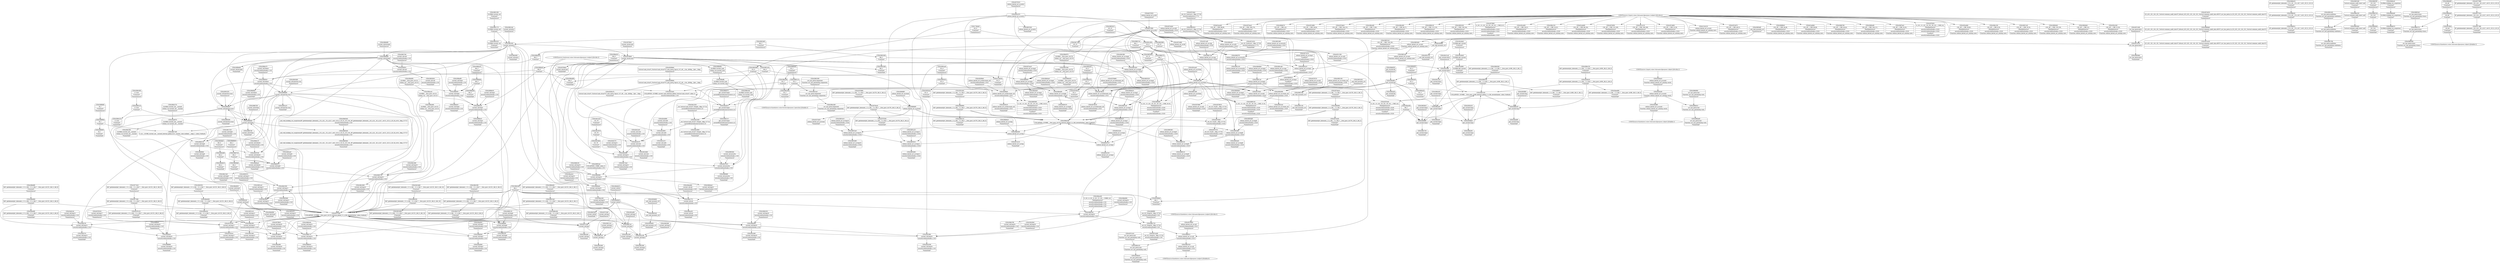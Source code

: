 digraph {
	CE0x5864480 [shape=record,shape=Mrecord,label="{CE0x5864480|i64_4|*Constant*}"]
	CE0x585bbc0 [shape=record,shape=Mrecord,label="{CE0x585bbc0|avc_has_perm:ssid|Function::avc_has_perm&Arg::ssid::|*SummSink*}"]
	CE0x587a5d0 [shape=record,shape=Mrecord,label="{CE0x587a5d0|_ret_i32_%tmp24,_!dbg_!27742|security/selinux/hooks.c,220|*SummSink*}"]
	CE0x5880640 [shape=record,shape=Mrecord,label="{CE0x5880640|i32_1|*Constant*|*SummSource*}"]
	CE0x5878850 [shape=record,shape=Mrecord,label="{CE0x5878850|current_sid:tmp18|security/selinux/hooks.c,218}"]
	CE0x5884810 [shape=record,shape=Mrecord,label="{CE0x5884810|selinux_kernel_act_as:tmp2|*LoadInst*|security/selinux/hooks.c,3520|*SummSink*}"]
	CE0x586a5a0 [shape=record,shape=Mrecord,label="{CE0x586a5a0|avc_has_perm:requested|Function::avc_has_perm&Arg::requested::}"]
	CE0x588d070 [shape=record,shape=Mrecord,label="{CE0x588d070|get_current:tmp4|./arch/x86/include/asm/current.h,14|*SummSource*}"]
	CE0x5895dd0 [shape=record,shape=Mrecord,label="{CE0x5895dd0|selinux_kernel_act_as:tmp8|security/selinux/hooks.c,3529|*SummSource*}"]
	CE0x588b0f0 [shape=record,shape=Mrecord,label="{CE0x588b0f0|GLOBAL:current_task|Global_var:current_task|*SummSource*}"]
	CE0x58589e0 [shape=record,shape=Mrecord,label="{CE0x58589e0|%struct.task_struct*_(%struct.task_struct**)*_asm_movq_%gs:$_1:P_,$0_,_r,im,_dirflag_,_fpsr_,_flags_|*SummSource*}"]
	CE0x5884d10 [shape=record,shape=Mrecord,label="{CE0x5884d10|selinux_kernel_act_as:tmp7|security/selinux/hooks.c,3528|*SummSource*}"]
	CE0x587a910 [shape=record,shape=Mrecord,label="{CE0x587a910|i32_(i32,_i32,_i16,_i32,_%struct.common_audit_data*)*_bitcast_(i32_(i32,_i32,_i16,_i32,_%struct.common_audit_data.495*)*_avc_has_perm_to_i32_(i32,_i32,_i16,_i32,_%struct.common_audit_data*)*)|*Constant*|*SummSource*}"]
	CE0x586d7f0 [shape=record,shape=Mrecord,label="{CE0x586d7f0|i64*_getelementptr_inbounds_(_2_x_i64_,_2_x_i64_*___llvm_gcov_ctr98,_i64_0,_i64_1)|*Constant*}"]
	CE0x5888ec0 [shape=record,shape=Mrecord,label="{CE0x5888ec0|current_sid:tmp5|security/selinux/hooks.c,218|*SummSink*}"]
	CE0x588d9a0 [shape=record,shape=Mrecord,label="{CE0x588d9a0|current_sid:tobool|security/selinux/hooks.c,218|*SummSink*}"]
	CE0x58884c0 [shape=record,shape=Mrecord,label="{CE0x58884c0|current_sid:tmp14|security/selinux/hooks.c,218|*SummSink*}"]
	CE0x58e9f80 [shape=record,shape=Mrecord,label="{CE0x58e9f80|get_current:tmp3}"]
	CE0x5895a40 [shape=record,shape=Mrecord,label="{CE0x5895a40|i32_4|*Constant*|*SummSource*}"]
	CE0x58903b0 [shape=record,shape=Mrecord,label="{CE0x58903b0|current_sid:security|security/selinux/hooks.c,218|*SummSource*}"]
	CE0x58aed80 [shape=record,shape=Mrecord,label="{CE0x58aed80|i64*_getelementptr_inbounds_(_2_x_i64_,_2_x_i64_*___llvm_gcov_ctr98,_i64_0,_i64_0)|*Constant*|*SummSink*}"]
	CE0x58867d0 [shape=record,shape=Mrecord,label="{CE0x58867d0|current_sid:if.then|*SummSink*}"]
	CE0x58b13e0 [shape=record,shape=Mrecord,label="{CE0x58b13e0|current_sid:tmp9|security/selinux/hooks.c,218|*SummSink*}"]
	CE0x58915e0 [shape=record,shape=Mrecord,label="{CE0x58915e0|i64*_getelementptr_inbounds_(_11_x_i64_,_11_x_i64_*___llvm_gcov_ctr125,_i64_0,_i64_1)|*Constant*}"]
	CE0x5881410 [shape=record,shape=Mrecord,label="{CE0x5881410|GLOBAL:current_sid|*Constant*|*SummSink*}"]
	CE0x5861dc0 [shape=record,shape=Mrecord,label="{CE0x5861dc0|selinux_kernel_act_as:tmp4|security/selinux/hooks.c,3528}"]
	CE0x588d000 [shape=record,shape=Mrecord,label="{CE0x588d000|current_sid:tmp7|security/selinux/hooks.c,218}"]
	CE0x588fb80 [shape=record,shape=Mrecord,label="{CE0x588fb80|i8_1|*Constant*|*SummSource*}"]
	CE0x58cbb50 [shape=record,shape=Mrecord,label="{CE0x58cbb50|i64*_getelementptr_inbounds_(_2_x_i64_,_2_x_i64_*___llvm_gcov_ctr98,_i64_0,_i64_0)|*Constant*}"]
	CE0x5891b30 [shape=record,shape=Mrecord,label="{CE0x5891b30|_call_void_mcount()_#3|*SummSource*}"]
	CE0x58597d0 [shape=record,shape=Mrecord,label="{CE0x58597d0|current_sid:tobool1|security/selinux/hooks.c,218}"]
	"CONST[source:0(mediator),value:2(dynamic)][purpose:{object}][SnkIdx:1]"
	CE0x585a160 [shape=record,shape=Mrecord,label="{CE0x585a160|current_sid:tmp2|*SummSink*}"]
	CE0x515d030 [shape=record,shape=Mrecord,label="{CE0x515d030|i32_0|*Constant*|*SummSink*}"]
	CE0x586e580 [shape=record,shape=Mrecord,label="{CE0x586e580|current_sid:tmp13|security/selinux/hooks.c,218}"]
	CE0x5869380 [shape=record,shape=Mrecord,label="{CE0x5869380|4:_i32,_12:_i32,_16:_i32,_20:_i32,_:_CME_16,20_|*MultipleSource*|security/selinux/hooks.c,3529|security/selinux/hooks.c,3520|*LoadInst*|security/selinux/hooks.c,3520}"]
	CE0x58798a0 [shape=record,shape=Mrecord,label="{CE0x58798a0|current_sid:do.end|*SummSink*}"]
	CE0x58788c0 [shape=record,shape=Mrecord,label="{CE0x58788c0|current_sid:tmp18|security/selinux/hooks.c,218|*SummSource*}"]
	CE0x5881170 [shape=record,shape=Mrecord,label="{CE0x5881170|GLOBAL:current_sid|*Constant*}"]
	CE0x58ba0c0 [shape=record,shape=Mrecord,label="{CE0x58ba0c0|current_sid:tmp23|security/selinux/hooks.c,218|*SummSource*}"]
	CE0x5880a90 [shape=record,shape=Mrecord,label="{CE0x5880a90|128:_i8*,_:_CRE_104,112_|*MultipleSource*|security/selinux/hooks.c,3520|Function::selinux_kernel_act_as&Arg::new::}"]
	CE0x586e0a0 [shape=record,shape=Mrecord,label="{CE0x586e0a0|selinux_kernel_act_as:tmp6|security/selinux/hooks.c,3528|*SummSource*}"]
	CE0x5884fd0 [shape=record,shape=Mrecord,label="{CE0x5884fd0|i64*_getelementptr_inbounds_(_5_x_i64_,_5_x_i64_*___llvm_gcov_ctr276,_i64_0,_i64_3)|*Constant*}"]
	CE0x58b8e20 [shape=record,shape=Mrecord,label="{CE0x58b8e20|i8*_getelementptr_inbounds_(_25_x_i8_,_25_x_i8_*_.str3,_i32_0,_i32_0)|*Constant*|*SummSource*}"]
	CE0x5867bc0 [shape=record,shape=Mrecord,label="{CE0x5867bc0|128:_i8*,_:_CRE_24,28_|*MultipleSource*|security/selinux/hooks.c,3520|Function::selinux_kernel_act_as&Arg::new::}"]
	CE0x588cb50 [shape=record,shape=Mrecord,label="{CE0x588cb50|get_current:tmp2|*SummSource*}"]
	CE0x58633c0 [shape=record,shape=Mrecord,label="{CE0x58633c0|_call_void_mcount()_#3}"]
	CE0x58ae6c0 [shape=record,shape=Mrecord,label="{CE0x58ae6c0|current_sid:tmp7|security/selinux/hooks.c,218|*SummSource*}"]
	CE0x588b590 [shape=record,shape=Mrecord,label="{CE0x588b590|i64*_getelementptr_inbounds_(_11_x_i64_,_11_x_i64_*___llvm_gcov_ctr125,_i64_0,_i64_1)|*Constant*|*SummSink*}"]
	CE0x585cae0 [shape=record,shape=Mrecord,label="{CE0x585cae0|selinux_kernel_act_as:if.then|*SummSource*}"]
	CE0x58baa30 [shape=record,shape=Mrecord,label="{CE0x58baa30|current_sid:sid|security/selinux/hooks.c,220|*SummSink*}"]
	CE0x5882910 [shape=record,shape=Mrecord,label="{CE0x5882910|_ret_i32_%retval.0,_!dbg_!27728|security/selinux/avc.c,775}"]
	CE0x6f1b110 [shape=record,shape=Mrecord,label="{CE0x6f1b110|selinux_kernel_act_as:tmp1}"]
	CE0x58c5be0 [shape=record,shape=Mrecord,label="{CE0x58c5be0|COLLAPSED:_GCMRE_current_task_external_global_%struct.task_struct*:_elem_0::|security/selinux/hooks.c,218}"]
	CE0x58bb930 [shape=record,shape=Mrecord,label="{CE0x58bb930|get_current:bb|*SummSource*}"]
	CE0x5878b80 [shape=record,shape=Mrecord,label="{CE0x5878b80|selinux_kernel_act_as:sockcreate_sid|security/selinux/hooks.c,3532|*SummSource*}"]
	CE0x5890990 [shape=record,shape=Mrecord,label="{CE0x5890990|current_sid:tmp22|security/selinux/hooks.c,218}"]
	CE0x5858e00 [shape=record,shape=Mrecord,label="{CE0x5858e00|_call_void_mcount()_#3|*SummSink*}"]
	CE0x5895100 [shape=record,shape=Mrecord,label="{CE0x5895100|selinux_kernel_act_as:create_sid|security/selinux/hooks.c,3530|*SummSource*}"]
	CE0x5881300 [shape=record,shape=Mrecord,label="{CE0x5881300|GLOBAL:current_sid|*Constant*|*SummSource*}"]
	CE0x5862b10 [shape=record,shape=Mrecord,label="{CE0x5862b10|i32_22|*Constant*|*SummSource*}"]
	CE0x586d3d0 [shape=record,shape=Mrecord,label="{CE0x586d3d0|i64*_getelementptr_inbounds_(_2_x_i64_,_2_x_i64_*___llvm_gcov_ctr98,_i64_0,_i64_1)|*Constant*|*SummSource*}"]
	CE0x586d900 [shape=record,shape=Mrecord,label="{CE0x586d900|i64*_getelementptr_inbounds_(_5_x_i64_,_5_x_i64_*___llvm_gcov_ctr276,_i64_0,_i64_0)|*Constant*}"]
	CE0x58ae970 [shape=record,shape=Mrecord,label="{CE0x58ae970|GLOBAL:current_sid.__warned|Global_var:current_sid.__warned}"]
	CE0x587fb30 [shape=record,shape=Mrecord,label="{CE0x587fb30|4:_i32,_12:_i32,_16:_i32,_20:_i32,_:_CME_0,4_|*MultipleSource*|security/selinux/hooks.c,3529|security/selinux/hooks.c,3520|*LoadInst*|security/selinux/hooks.c,3520}"]
	CE0x585fe20 [shape=record,shape=Mrecord,label="{CE0x585fe20|selinux_kernel_act_as:keycreate_sid|security/selinux/hooks.c,3531|*SummSink*}"]
	CE0x588e510 [shape=record,shape=Mrecord,label="{CE0x588e510|i1_true|*Constant*|*SummSink*}"]
	CE0x58630f0 [shape=record,shape=Mrecord,label="{CE0x58630f0|current_sid:tmp3|*SummSource*}"]
	CE0x588c440 [shape=record,shape=Mrecord,label="{CE0x588c440|current_sid:tmp|*SummSink*}"]
	CE0x588aff0 [shape=record,shape=Mrecord,label="{CE0x588aff0|GLOBAL:current_task|Global_var:current_task}"]
	CE0x58636c0 [shape=record,shape=Mrecord,label="{CE0x58636c0|get_current:tmp3|*SummSource*}"]
	CE0x586b810 [shape=record,shape=Mrecord,label="{CE0x586b810|avc_has_perm:tsid|Function::avc_has_perm&Arg::tsid::}"]
	CE0x58b0750 [shape=record,shape=Mrecord,label="{CE0x58b0750|current_sid:tmp10|security/selinux/hooks.c,218}"]
	CE0x5881b80 [shape=record,shape=Mrecord,label="{CE0x5881b80|selinux_kernel_act_as:security|security/selinux/hooks.c,3520|*SummSource*}"]
	CE0x586ad80 [shape=record,shape=Mrecord,label="{CE0x586ad80|current_sid:tmp18|security/selinux/hooks.c,218|*SummSink*}"]
	CE0x585f5a0 [shape=record,shape=Mrecord,label="{CE0x585f5a0|i32_4|*Constant*|*SummSink*}"]
	CE0x58b7320 [shape=record,shape=Mrecord,label="{CE0x58b7320|current_sid:tmp8|security/selinux/hooks.c,218|*SummSource*}"]
	CE0x58646e0 [shape=record,shape=Mrecord,label="{CE0x58646e0|i64_4|*Constant*|*SummSource*}"]
	CE0x5869150 [shape=record,shape=Mrecord,label="{CE0x5869150|4:_i32,_12:_i32,_16:_i32,_20:_i32,_:_CME_12,16_|*MultipleSource*|security/selinux/hooks.c,3529|security/selinux/hooks.c,3520|*LoadInst*|security/selinux/hooks.c,3520}"]
	CE0x588e8f0 [shape=record,shape=Mrecord,label="{CE0x588e8f0|i64*_getelementptr_inbounds_(_11_x_i64_,_11_x_i64_*___llvm_gcov_ctr125,_i64_0,_i64_8)|*Constant*|*SummSource*}"]
	CE0x58b0830 [shape=record,shape=Mrecord,label="{CE0x58b0830|i64_5|*Constant*|*SummSource*}"]
	CE0x5864810 [shape=record,shape=Mrecord,label="{CE0x5864810|i64_4|*Constant*|*SummSink*}"]
	CE0x5858a70 [shape=record,shape=Mrecord,label="{CE0x5858a70|%struct.task_struct*_(%struct.task_struct**)*_asm_movq_%gs:$_1:P_,$0_,_r,im,_dirflag_,_fpsr_,_flags_|*SummSink*}"]
	CE0x58637d0 [shape=record,shape=Mrecord,label="{CE0x58637d0|_call_void_mcount()_#3}"]
	CE0x5888340 [shape=record,shape=Mrecord,label="{CE0x5888340|current_sid:tmp14|security/selinux/hooks.c,218|*SummSource*}"]
	CE0x5891c30 [shape=record,shape=Mrecord,label="{CE0x5891c30|_call_void_mcount()_#3|*SummSink*}"]
	CE0x5878550 [shape=record,shape=Mrecord,label="{CE0x5878550|current_sid:tmp17|security/selinux/hooks.c,218|*SummSource*}"]
	CE0x587f480 [shape=record,shape=Mrecord,label="{CE0x587f480|selinux_kernel_act_as:sid2|security/selinux/hooks.c,3529|*SummSink*}"]
	CE0x5882c00 [shape=record,shape=Mrecord,label="{CE0x5882c00|avc_has_perm:auditdata|Function::avc_has_perm&Arg::auditdata::|*SummSource*}"]
	CE0x5878020 [shape=record,shape=Mrecord,label="{CE0x5878020|i32_5|*Constant*|*SummSink*}"]
	CE0x586e900 [shape=record,shape=Mrecord,label="{CE0x586e900|i64*_getelementptr_inbounds_(_11_x_i64_,_11_x_i64_*___llvm_gcov_ctr125,_i64_0,_i64_6)|*Constant*}"]
	CE0x5896360 [shape=record,shape=Mrecord,label="{CE0x5896360|selinux_kernel_act_as:tmp9|security/selinux/hooks.c,3529|*SummSource*}"]
	"CONST[source:2(external),value:2(dynamic)][purpose:{subject}][SrcIdx:3]"
	CE0x5883c20 [shape=record,shape=Mrecord,label="{CE0x5883c20|avc_has_perm:ssid|Function::avc_has_perm&Arg::ssid::}"]
	CE0x58c5560 [shape=record,shape=Mrecord,label="{CE0x58c5560|_ret_%struct.task_struct*_%tmp4,_!dbg_!27714|./arch/x86/include/asm/current.h,14}"]
	CE0x5861af0 [shape=record,shape=Mrecord,label="{CE0x5861af0|selinux_kernel_act_as:cmp|security/selinux/hooks.c,3528|*SummSink*}"]
	CE0x587c910 [shape=record,shape=Mrecord,label="{CE0x587c910|_ret_i32_%retval.0,_!dbg_!27728|security/selinux/avc.c,775|*SummSink*}"]
	CE0x5879de0 [shape=record,shape=Mrecord,label="{CE0x5879de0|current_sid:do.end}"]
	CE0x586b570 [shape=record,shape=Mrecord,label="{CE0x586b570|i64_1|*Constant*}"]
	CE0x58b9460 [shape=record,shape=Mrecord,label="{CE0x58b9460|i32_218|*Constant*|*SummSink*}"]
	CE0x585a6d0 [shape=record,shape=Mrecord,label="{CE0x585a6d0|128:_i8*,_:_CRE_36,40_|*MultipleSource*|security/selinux/hooks.c,3520|Function::selinux_kernel_act_as&Arg::new::}"]
	CE0x58b34a0 [shape=record,shape=Mrecord,label="{CE0x58b34a0|i64*_getelementptr_inbounds_(_11_x_i64_,_11_x_i64_*___llvm_gcov_ctr125,_i64_0,_i64_0)|*Constant*}"]
	CE0x58c5b70 [shape=record,shape=Mrecord,label="{CE0x58c5b70|current_sid:cred|security/selinux/hooks.c,218}"]
	CE0x586c100 [shape=record,shape=Mrecord,label="{CE0x586c100|128:_i8*,_:_CRE_8,16_|*MultipleSource*|security/selinux/hooks.c,3520|Function::selinux_kernel_act_as&Arg::new::}"]
	CE0x5861ce0 [shape=record,shape=Mrecord,label="{CE0x5861ce0|i64_0|*Constant*}"]
	CE0x58b1680 [shape=record,shape=Mrecord,label="{CE0x58b1680|current_sid:tmp10|security/selinux/hooks.c,218|*SummSource*}"]
	CE0x588ff10 [shape=record,shape=Mrecord,label="{CE0x588ff10|i64*_getelementptr_inbounds_(_2_x_i64_,_2_x_i64_*___llvm_gcov_ctr98,_i64_0,_i64_1)|*Constant*|*SummSink*}"]
	CE0x5886700 [shape=record,shape=Mrecord,label="{CE0x5886700|current_sid:if.then|*SummSource*}"]
	CE0x58c60f0 [shape=record,shape=Mrecord,label="{CE0x58c60f0|current_sid:tmp21|security/selinux/hooks.c,218}"]
	CE0x5880f10 [shape=record,shape=Mrecord,label="{CE0x5880f10|selinux_kernel_act_as:call|security/selinux/hooks.c,3521}"]
	CE0x58814f0 [shape=record,shape=Mrecord,label="{CE0x58814f0|selinux_kernel_act_as:if.then}"]
	CE0x585c1c0 [shape=record,shape=Mrecord,label="{CE0x585c1c0|_call_void_mcount()_#3|*SummSink*}"]
	CE0x58c5a50 [shape=record,shape=Mrecord,label="{CE0x58c5a50|i32_78|*Constant*|*SummSource*}"]
	CE0x5858f10 [shape=record,shape=Mrecord,label="{CE0x5858f10|current_sid:call|security/selinux/hooks.c,218}"]
	CE0x58af1a0 [shape=record,shape=Mrecord,label="{CE0x58af1a0|current_sid:tmp15|security/selinux/hooks.c,218|*SummSource*}"]
	CE0x5859f00 [shape=record,shape=Mrecord,label="{CE0x5859f00|get_current:tmp|*SummSource*}"]
	CE0x58b8340 [shape=record,shape=Mrecord,label="{CE0x58b8340|_call_void_lockdep_rcu_suspicious(i8*_getelementptr_inbounds_(_25_x_i8_,_25_x_i8_*_.str3,_i32_0,_i32_0),_i32_218,_i8*_getelementptr_inbounds_(_45_x_i8_,_45_x_i8_*_.str12,_i32_0,_i32_0))_#10,_!dbg_!27727|security/selinux/hooks.c,218|*SummSource*}"]
	CE0x58b9150 [shape=record,shape=Mrecord,label="{CE0x58b9150|i32_218|*Constant*}"]
	CE0x588af00 [shape=record,shape=Mrecord,label="{CE0x588af00|GLOBAL:__llvm_gcov_ctr125|Global_var:__llvm_gcov_ctr125|*SummSource*}"]
	CE0x587eac0 [shape=record,shape=Mrecord,label="{CE0x587eac0|selinux_kernel_act_as:tmp5|security/selinux/hooks.c,3528|*SummSource*}"]
	CE0x588dd40 [shape=record,shape=Mrecord,label="{CE0x588dd40|i64_3|*Constant*}"]
	CE0x58825d0 [shape=record,shape=Mrecord,label="{CE0x58825d0|%struct.common_audit_data*_null|*Constant*|*SummSource*}"]
	CE0x588bdc0 [shape=record,shape=Mrecord,label="{CE0x588bdc0|i64_0|*Constant*}"]
	CE0x586c720 [shape=record,shape=Mrecord,label="{CE0x586c720|_ret_i32_%tmp24,_!dbg_!27742|security/selinux/hooks.c,220}"]
	CE0x585a1d0 [shape=record,shape=Mrecord,label="{CE0x585a1d0|current_sid:tmp3}"]
	CE0x5862990 [shape=record,shape=Mrecord,label="{CE0x5862990|i32_22|*Constant*}"]
	CE0x586a280 [shape=record,shape=Mrecord,label="{CE0x586a280|i32_1|*Constant*|*SummSink*}"]
	CE0x5889950 [shape=record,shape=Mrecord,label="{CE0x5889950|current_sid:tobool|security/selinux/hooks.c,218}"]
	CE0x5882e10 [shape=record,shape=Mrecord,label="{CE0x5882e10|selinux_kernel_act_as:tmp2|*LoadInst*|security/selinux/hooks.c,3520}"]
	CE0x58c3ef0 [shape=record,shape=Mrecord,label="{CE0x58c3ef0|current_sid:tmp19|security/selinux/hooks.c,218|*SummSink*}"]
	CE0x58c73b0 [shape=record,shape=Mrecord,label="{CE0x58c73b0|i32_22|*Constant*}"]
	CE0x5867a50 [shape=record,shape=Mrecord,label="{CE0x5867a50|128:_i8*,_:_CRE_20,24_|*MultipleSource*|security/selinux/hooks.c,3520|Function::selinux_kernel_act_as&Arg::new::}"]
	CE0x58ba8d0 [shape=record,shape=Mrecord,label="{CE0x58ba8d0|current_sid:sid|security/selinux/hooks.c,220|*SummSource*}"]
	CE0x588bf40 [shape=record,shape=Mrecord,label="{CE0x588bf40|current_sid:tmp4|security/selinux/hooks.c,218}"]
	CE0x587aa50 [shape=record,shape=Mrecord,label="{CE0x587aa50|i32_(i32,_i32,_i16,_i32,_%struct.common_audit_data*)*_bitcast_(i32_(i32,_i32,_i16,_i32,_%struct.common_audit_data.495*)*_avc_has_perm_to_i32_(i32,_i32,_i16,_i32,_%struct.common_audit_data*)*)|*Constant*|*SummSink*}"]
	CE0x58b35f0 [shape=record,shape=Mrecord,label="{CE0x58b35f0|i64*_getelementptr_inbounds_(_11_x_i64_,_11_x_i64_*___llvm_gcov_ctr125,_i64_0,_i64_0)|*Constant*|*SummSource*}"]
	CE0x5873260 [shape=record,shape=Mrecord,label="{CE0x5873260|current_sid:tmp}"]
	CE0x5862aa0 [shape=record,shape=Mrecord,label="{CE0x5862aa0|selinux_kernel_act_as:new|Function::selinux_kernel_act_as&Arg::new::|*SummSink*}"]
	CE0x58657b0 [shape=record,shape=Mrecord,label="{CE0x58657b0|current_sid:call|security/selinux/hooks.c,218|*SummSource*}"]
	CE0x58b82d0 [shape=record,shape=Mrecord,label="{CE0x58b82d0|_call_void_lockdep_rcu_suspicious(i8*_getelementptr_inbounds_(_25_x_i8_,_25_x_i8_*_.str3,_i32_0,_i32_0),_i32_218,_i8*_getelementptr_inbounds_(_45_x_i8_,_45_x_i8_*_.str12,_i32_0,_i32_0))_#10,_!dbg_!27727|security/selinux/hooks.c,218}"]
	CE0x586b6c0 [shape=record,shape=Mrecord,label="{CE0x586b6c0|selinux_kernel_act_as:tmp|*SummSource*}"]
	CE0x5880d40 [shape=record,shape=Mrecord,label="{CE0x5880d40|128:_i8*,_:_CRE_120,128_|*MultipleSource*|security/selinux/hooks.c,3520|Function::selinux_kernel_act_as&Arg::new::}"]
	CE0x588e880 [shape=record,shape=Mrecord,label="{CE0x588e880|i64*_getelementptr_inbounds_(_11_x_i64_,_11_x_i64_*___llvm_gcov_ctr125,_i64_0,_i64_8)|*Constant*}"]
	CE0x58849b0 [shape=record,shape=Mrecord,label="{CE0x58849b0|selinux_kernel_act_as:tmp3|security/selinux/hooks.c,3520|*SummSource*}"]
	CE0x585f8a0 [shape=record,shape=Mrecord,label="{CE0x585f8a0|selinux_kernel_act_as:keycreate_sid|security/selinux/hooks.c,3531}"]
	CE0x58c52c0 [shape=record,shape=Mrecord,label="{CE0x58c52c0|get_current:entry|*SummSink*}"]
	CE0x5867d50 [shape=record,shape=Mrecord,label="{CE0x5867d50|selinux_kernel_act_as:entry|*SummSink*}"]
	CE0x58b5b20 [shape=record,shape=Mrecord,label="{CE0x58b5b20|current_sid:if.end}"]
	CE0x58b9ea0 [shape=record,shape=Mrecord,label="{CE0x58b9ea0|current_sid:tmp22|security/selinux/hooks.c,218|*SummSink*}"]
	CE0x5863f50 [shape=record,shape=Mrecord,label="{CE0x5863f50|i64*_getelementptr_inbounds_(_11_x_i64_,_11_x_i64_*___llvm_gcov_ctr125,_i64_0,_i64_6)|*Constant*|*SummSource*}"]
	CE0x6d73050 [shape=record,shape=Mrecord,label="{CE0x6d73050|selinux_kernel_act_as:bb|*SummSource*}"]
	CE0x587a510 [shape=record,shape=Mrecord,label="{CE0x587a510|selinux_kernel_act_as:tmp|*SummSink*}"]
	CE0x58b7160 [shape=record,shape=Mrecord,label="{CE0x58b7160|0:_i8,_:_GCMR_current_sid.__warned_internal_global_i8_0,_section_.data.unlikely_,_align_1:_elem_0:default:}"]
	CE0x58b1930 [shape=record,shape=Mrecord,label="{CE0x58b1930|current_sid:tmp11|security/selinux/hooks.c,218}"]
	CE0x5863730 [shape=record,shape=Mrecord,label="{CE0x5863730|get_current:tmp3|*SummSink*}"]
	CE0x5892910 [shape=record,shape=Mrecord,label="{CE0x5892910|selinux_kernel_act_as:tmp11|security/selinux/hooks.c,3534}"]
	CE0x58b8ce0 [shape=record,shape=Mrecord,label="{CE0x58b8ce0|GLOBAL:lockdep_rcu_suspicious|*Constant*|*SummSource*}"]
	CE0x5888fd0 [shape=record,shape=Mrecord,label="{CE0x5888fd0|current_sid:tmp6|security/selinux/hooks.c,218}"]
	CE0x58af130 [shape=record,shape=Mrecord,label="{CE0x58af130|current_sid:tmp15|security/selinux/hooks.c,218}"]
	CE0x58b4b50 [shape=record,shape=Mrecord,label="{CE0x58b4b50|current_sid:bb|*SummSource*}"]
	CE0x586a530 [shape=record,shape=Mrecord,label="{CE0x586a530|%struct.common_audit_data*_null|*Constant*}"]
	CE0x58bb5a0 [shape=record,shape=Mrecord,label="{CE0x58bb5a0|current_sid:tmp24|security/selinux/hooks.c,220}"]
	CE0x5861f80 [shape=record,shape=Mrecord,label="{CE0x5861f80|selinux_kernel_act_as:tmp4|security/selinux/hooks.c,3528|*SummSource*}"]
	CE0x58b1800 [shape=record,shape=Mrecord,label="{CE0x58b1800|current_sid:tmp10|security/selinux/hooks.c,218|*SummSink*}"]
	CE0x58c5350 [shape=record,shape=Mrecord,label="{CE0x58c5350|_ret_%struct.task_struct*_%tmp4,_!dbg_!27714|./arch/x86/include/asm/current.h,14|*SummSource*}"]
	CE0x5880110 [shape=record,shape=Mrecord,label="{CE0x5880110|i32_1|*Constant*}"]
	CE0x5896510 [shape=record,shape=Mrecord,label="{CE0x5896510|selinux_kernel_act_as:tmp9|security/selinux/hooks.c,3529|*SummSink*}"]
	CE0x586bbe0 [shape=record,shape=Mrecord,label="{CE0x586bbe0|i16_48|*Constant*}"]
	CE0x5895e40 [shape=record,shape=Mrecord,label="{CE0x5895e40|selinux_kernel_act_as:tmp8|security/selinux/hooks.c,3529|*SummSink*}"]
	CE0x5895910 [shape=record,shape=Mrecord,label="{CE0x5895910|i32_4|*Constant*}"]
	CE0x58b5270 [shape=record,shape=Mrecord,label="{CE0x58b5270|GLOBAL:current_sid.__warned|Global_var:current_sid.__warned|*SummSource*}"]
	CE0x5892410 [shape=record,shape=Mrecord,label="{CE0x5892410|selinux_kernel_act_as:tmp10|security/selinux/hooks.c,3534|*SummSource*}"]
	CE0x58b8f10 [shape=record,shape=Mrecord,label="{CE0x58b8f10|i8*_getelementptr_inbounds_(_25_x_i8_,_25_x_i8_*_.str3,_i32_0,_i32_0)|*Constant*|*SummSink*}"]
	CE0x58905a0 [shape=record,shape=Mrecord,label="{CE0x58905a0|COLLAPSED:_CMRE:_elem_0::|security/selinux/hooks.c,218}"]
	CE0x587ffc0 [shape=record,shape=Mrecord,label="{CE0x587ffc0|i16_48|*Constant*|*SummSink*}"]
	CE0x5878b10 [shape=record,shape=Mrecord,label="{CE0x5878b10|selinux_kernel_act_as:sockcreate_sid|security/selinux/hooks.c,3532}"]
	CE0x77dfa40 [shape=record,shape=Mrecord,label="{CE0x77dfa40|i32_0|*Constant*|*SummSource*}"]
	CE0x588cea0 [shape=record,shape=Mrecord,label="{CE0x588cea0|current_sid:tmp6|security/selinux/hooks.c,218|*SummSink*}"]
	CE0x585cde0 [shape=record,shape=Mrecord,label="{CE0x585cde0|i64*_getelementptr_inbounds_(_5_x_i64_,_5_x_i64_*___llvm_gcov_ctr276,_i64_0,_i64_0)|*Constant*|*SummSource*}"]
	CE0x58844b0 [shape=record,shape=Mrecord,label="{CE0x58844b0|128:_i8*,_:_CRE_0,4_|*MultipleSource*|security/selinux/hooks.c,3520|Function::selinux_kernel_act_as&Arg::new::}"]
	CE0x588eec0 [shape=record,shape=Mrecord,label="{CE0x588eec0|current_sid:tmp4|security/selinux/hooks.c,218|*SummSink*}"]
	CE0x58c4a10 [shape=record,shape=Mrecord,label="{CE0x58c4a10|current_sid:call4|security/selinux/hooks.c,218|*SummSink*}"]
	CE0x58c51a0 [shape=record,shape=Mrecord,label="{CE0x58c51a0|get_current:entry|*SummSource*}"]
	CE0x58b68b0 [shape=record,shape=Mrecord,label="{CE0x58b68b0|current_sid:tmp8|security/selinux/hooks.c,218|*SummSink*}"]
	CE0x5878190 [shape=record,shape=Mrecord,label="{CE0x5878190|current_sid:tmp17|security/selinux/hooks.c,218}"]
	CE0x58623b0 [shape=record,shape=Mrecord,label="{CE0x58623b0|GLOBAL:__llvm_gcov_ctr276|Global_var:__llvm_gcov_ctr276}"]
	CE0x58b83b0 [shape=record,shape=Mrecord,label="{CE0x58b83b0|_call_void_lockdep_rcu_suspicious(i8*_getelementptr_inbounds_(_25_x_i8_,_25_x_i8_*_.str3,_i32_0,_i32_0),_i32_218,_i8*_getelementptr_inbounds_(_45_x_i8_,_45_x_i8_*_.str12,_i32_0,_i32_0))_#10,_!dbg_!27727|security/selinux/hooks.c,218|*SummSink*}"]
	CE0x5878120 [shape=record,shape=Mrecord,label="{CE0x5878120|i64*_getelementptr_inbounds_(_11_x_i64_,_11_x_i64_*___llvm_gcov_ctr125,_i64_0,_i64_9)|*Constant*|*SummSink*}"]
	"CONST[source:1(input),value:2(dynamic)][purpose:{subject}][SrcIdx:4]"
	CE0x5889e90 [shape=record,shape=Mrecord,label="{CE0x5889e90|current_sid:do.body|*SummSink*}"]
	CE0x5879fa0 [shape=record,shape=Mrecord,label="{CE0x5879fa0|current_sid:do.end|*SummSource*}"]
	CE0x586d260 [shape=record,shape=Mrecord,label="{CE0x586d260|selinux_kernel_act_as:tmp}"]
	CE0x587f300 [shape=record,shape=Mrecord,label="{CE0x587f300|selinux_kernel_act_as:sid2|security/selinux/hooks.c,3529}"]
	CE0x5880380 [shape=record,shape=Mrecord,label="{CE0x5880380|avc_has_perm:tclass|Function::avc_has_perm&Arg::tclass::|*SummSink*}"]
	CE0x5871070 [shape=record,shape=Mrecord,label="{CE0x5871070|selinux_kernel_act_as:tmp2|*LoadInst*|security/selinux/hooks.c,3520|*SummSource*}"]
	CE0x5880270 [shape=record,shape=Mrecord,label="{CE0x5880270|avc_has_perm:tclass|Function::avc_has_perm&Arg::tclass::}"]
	CE0x5884940 [shape=record,shape=Mrecord,label="{CE0x5884940|selinux_kernel_act_as:tmp3|security/selinux/hooks.c,3520|*SummSink*}"]
	CE0x586c5a0 [shape=record,shape=Mrecord,label="{CE0x586c5a0|current_sid:entry|*SummSource*}"]
	CE0x5863300 [shape=record,shape=Mrecord,label="{CE0x5863300|current_sid:tmp3|*SummSink*}"]
	CE0x58b4900 [shape=record,shape=Mrecord,label="{CE0x58b4900|current_sid:if.end|*SummSink*}"]
	CE0x585a540 [shape=record,shape=Mrecord,label="{CE0x585a540|128:_i8*,_:_CRE_32,36_|*MultipleSource*|security/selinux/hooks.c,3520|Function::selinux_kernel_act_as&Arg::new::}"]
	CE0x587ee40 [shape=record,shape=Mrecord,label="{CE0x587ee40|i64*_getelementptr_inbounds_(_5_x_i64_,_5_x_i64_*___llvm_gcov_ctr276,_i64_0,_i64_3)|*Constant*|*SummSink*}"]
	CE0x588fe30 [shape=record,shape=Mrecord,label="{CE0x588fe30|i8*_getelementptr_inbounds_(_25_x_i8_,_25_x_i8_*_.str3,_i32_0,_i32_0)|*Constant*}"]
	CE0x58c50f0 [shape=record,shape=Mrecord,label="{CE0x58c50f0|get_current:entry}"]
	CE0x587c020 [shape=record,shape=Mrecord,label="{CE0x587c020|avc_has_perm:entry}"]
	CE0x58822c0 [shape=record,shape=Mrecord,label="{CE0x58822c0|128:_i8*,_:_CRE_128,136_|*MultipleSource*|security/selinux/hooks.c,3520|Function::selinux_kernel_act_as&Arg::new::}"]
	CE0x58ae840 [shape=record,shape=Mrecord,label="{CE0x58ae840|current_sid:tmp7|security/selinux/hooks.c,218|*SummSink*}"]
	CE0x58b49c0 [shape=record,shape=Mrecord,label="{CE0x58b49c0|current_sid:bb}"]
	CE0x586b330 [shape=record,shape=Mrecord,label="{CE0x586b330|current_sid:tmp19|security/selinux/hooks.c,218|*SummSource*}"]
	CE0x588bce0 [shape=record,shape=Mrecord,label="{CE0x588bce0|i64_3|*Constant*|*SummSource*}"]
	CE0x5884e20 [shape=record,shape=Mrecord,label="{CE0x5884e20|selinux_kernel_act_as:tmp7|security/selinux/hooks.c,3528|*SummSink*}"]
	CE0x585f940 [shape=record,shape=Mrecord,label="{CE0x585f940|selinux_kernel_act_as:keycreate_sid|security/selinux/hooks.c,3531|*SummSource*}"]
	CE0x61eea40 [shape=record,shape=Mrecord,label="{CE0x61eea40|128:_i8*,_:_CRE_88,89_|*MultipleSource*|security/selinux/hooks.c,3520|Function::selinux_kernel_act_as&Arg::new::}"]
	CE0x585c260 [shape=record,shape=Mrecord,label="{CE0x585c260|i32_0|*Constant*}"]
	CE0x586ed80 [shape=record,shape=Mrecord,label="{CE0x586ed80|i64_0|*Constant*|*SummSink*}"]
	CE0x58c4280 [shape=record,shape=Mrecord,label="{CE0x58c4280|current_sid:tmp20|security/selinux/hooks.c,218|*SummSink*}"]
	CE0x588d110 [shape=record,shape=Mrecord,label="{CE0x588d110|get_current:tmp4|./arch/x86/include/asm/current.h,14|*SummSink*}"]
	CE0x587caf0 [shape=record,shape=Mrecord,label="{CE0x587caf0|selinux_kernel_act_as:cmp|security/selinux/hooks.c,3528|*SummSource*}"]
	CE0x58778f0 [shape=record,shape=Mrecord,label="{CE0x58778f0|i8*_getelementptr_inbounds_(_45_x_i8_,_45_x_i8_*_.str12,_i32_0,_i32_0)|*Constant*|*SummSink*}"]
	CE0x58c4600 [shape=record,shape=Mrecord,label="{CE0x58c4600|current_sid:call4|security/selinux/hooks.c,218}"]
	CE0x585bc60 [shape=record,shape=Mrecord,label="{CE0x585bc60|selinux_kernel_act_as:secid|Function::selinux_kernel_act_as&Arg::secid::}"]
	CE0x586db60 [shape=record,shape=Mrecord,label="{CE0x586db60|selinux_kernel_act_as:if.end}"]
	CE0x5870ea0 [shape=record,shape=Mrecord,label="{CE0x5870ea0|128:_i8*,_:_CRE_168,176_|*MultipleSource*|security/selinux/hooks.c,3520|Function::selinux_kernel_act_as&Arg::new::}"]
	CE0x5863ca0 [shape=record,shape=Mrecord,label="{CE0x5863ca0|current_sid:tmp12|security/selinux/hooks.c,218|*SummSource*}"]
	CE0x58b6a70 [shape=record,shape=Mrecord,label="{CE0x58b6a70|current_sid:tobool1|security/selinux/hooks.c,218|*SummSource*}"]
	CE0x5884670 [shape=record,shape=Mrecord,label="{CE0x5884670|128:_i8*,_:_CRE_4,8_|*MultipleSource*|security/selinux/hooks.c,3520|Function::selinux_kernel_act_as&Arg::new::}"]
	CE0x5862c40 [shape=record,shape=Mrecord,label="{CE0x5862c40|COLLAPSED:_GCMRE___llvm_gcov_ctr98_internal_global_2_x_i64_zeroinitializer:_elem_0:default:}"]
	CE0x5873340 [shape=record,shape=Mrecord,label="{CE0x5873340|current_sid:tmp|*SummSource*}"]
	CE0x587e990 [shape=record,shape=Mrecord,label="{CE0x587e990|128:_i8*,_:_CRE_56,64_|*MultipleSource*|security/selinux/hooks.c,3520|Function::selinux_kernel_act_as&Arg::new::}"]
	CE0x58847a0 [shape=record,shape=Mrecord,label="{CE0x58847a0|selinux_kernel_act_as:tmp3|security/selinux/hooks.c,3520}"]
	CE0x587ddc0 [shape=record,shape=Mrecord,label="{CE0x587ddc0|128:_i8*,_:_CRE_144,152_|*MultipleSource*|security/selinux/hooks.c,3520|Function::selinux_kernel_act_as&Arg::new::}"]
	CE0x5892a20 [shape=record,shape=Mrecord,label="{CE0x5892a20|selinux_kernel_act_as:tmp11|security/selinux/hooks.c,3534|*SummSource*}"]
	CE0x6f1b250 [shape=record,shape=Mrecord,label="{CE0x6f1b250|selinux_kernel_act_as:tmp1|*SummSink*}"]
	CE0x58af4a0 [shape=record,shape=Mrecord,label="{CE0x58af4a0|current_sid:tmp16|security/selinux/hooks.c,218}"]
	"CONST[source:0(mediator),value:2(dynamic)][purpose:{subject}][SrcIdx:5]"
	CE0x588b400 [shape=record,shape=Mrecord,label="{CE0x588b400|i64*_getelementptr_inbounds_(_11_x_i64_,_11_x_i64_*___llvm_gcov_ctr125,_i64_0,_i64_1)|*Constant*|*SummSource*}"]
	CE0x58b33e0 [shape=record,shape=Mrecord,label="{CE0x58b33e0|current_sid:bb|*SummSink*}"]
	CE0x586aeb0 [shape=record,shape=Mrecord,label="{CE0x586aeb0|current_sid:tmp19|security/selinux/hooks.c,218}"]
	CE0x587c8a0 [shape=record,shape=Mrecord,label="{CE0x587c8a0|_ret_i32_%retval.0,_!dbg_!27728|security/selinux/avc.c,775|*SummSource*}"]
	CE0x58baf60 [shape=record,shape=Mrecord,label="{CE0x58baf60|get_current:bb}"]
	CE0x58839b0 [shape=record,shape=Mrecord,label="{CE0x58839b0|avc_has_perm:entry|*SummSink*}"]
	CE0x5886580 [shape=record,shape=Mrecord,label="{CE0x5886580|current_sid:land.lhs.true2|*SummSink*}"]
	CE0x586c690 [shape=record,shape=Mrecord,label="{CE0x586c690|current_sid:entry|*SummSink*}"]
	CE0x587c5c0 [shape=record,shape=Mrecord,label="{CE0x587c5c0|avc_has_perm:ssid|Function::avc_has_perm&Arg::ssid::|*SummSource*}"]
	CE0x58b6150 [shape=record,shape=Mrecord,label="{CE0x58b6150|current_sid:tmp8|security/selinux/hooks.c,218}"]
	CE0x5879620 [shape=record,shape=Mrecord,label="{CE0x5879620|_ret_i32_%call1,_!dbg_!27735|security/selinux/hooks.c,3534|*SummSource*}"]
	CE0x586d1c0 [shape=record,shape=Mrecord,label="{CE0x586d1c0|i64*_getelementptr_inbounds_(_5_x_i64_,_5_x_i64_*___llvm_gcov_ctr276,_i64_0,_i64_0)|*Constant*|*SummSink*}"]
	CE0x5882f70 [shape=record,shape=Mrecord,label="{CE0x5882f70|selinux_kernel_act_as:security|security/selinux/hooks.c,3520}"]
	CE0x5877880 [shape=record,shape=Mrecord,label="{CE0x5877880|i8*_getelementptr_inbounds_(_45_x_i8_,_45_x_i8_*_.str12,_i32_0,_i32_0)|*Constant*|*SummSource*}"]
	CE0x58795b0 [shape=record,shape=Mrecord,label="{CE0x58795b0|_ret_i32_%call1,_!dbg_!27735|security/selinux/hooks.c,3534}"]
	CE0x58906f0 [shape=record,shape=Mrecord,label="{CE0x58906f0|current_sid:security|security/selinux/hooks.c,218|*SummSink*}"]
	CE0x586ce90 [shape=record,shape=Mrecord,label="{CE0x586ce90|128:_i8*,_:_CRE_72,80_|*MultipleSource*|security/selinux/hooks.c,3520|Function::selinux_kernel_act_as&Arg::new::}"]
	CE0x5878aa0 [shape=record,shape=Mrecord,label="{CE0x5878aa0|i64*_getelementptr_inbounds_(_5_x_i64_,_5_x_i64_*___llvm_gcov_ctr276,_i64_0,_i64_4)|*Constant*}"]
	"CONST[source:0(mediator),value:0(static)][purpose:{operation}][SnkIdx:3]"
	CE0x58b92f0 [shape=record,shape=Mrecord,label="{CE0x58b92f0|i32_218|*Constant*|*SummSource*}"]
	CE0x586bd90 [shape=record,shape=Mrecord,label="{CE0x586bd90|i16_48|*Constant*|*SummSource*}"]
	CE0x5887e80 [shape=record,shape=Mrecord,label="{CE0x5887e80|current_sid:tmp13|security/selinux/hooks.c,218|*SummSink*}"]
	CE0x586cd00 [shape=record,shape=Mrecord,label="{CE0x586cd00|128:_i8*,_:_CRE_64,72_|*MultipleSource*|security/selinux/hooks.c,3520|Function::selinux_kernel_act_as&Arg::new::}"]
	CE0x5883440 [shape=record,shape=Mrecord,label="{CE0x5883440|selinux_kernel_act_as:new|Function::selinux_kernel_act_as&Arg::new::}"]
	CE0x58aec60 [shape=record,shape=Mrecord,label="{CE0x58aec60|i64_1|*Constant*}"]
	CE0x58c4de0 [shape=record,shape=Mrecord,label="{CE0x58c4de0|GLOBAL:get_current|*Constant*|*SummSource*}"]
	CE0x5892b90 [shape=record,shape=Mrecord,label="{CE0x5892b90|selinux_kernel_act_as:tmp11|security/selinux/hooks.c,3534|*SummSink*}"]
	CE0x58bb690 [shape=record,shape=Mrecord,label="{CE0x58bb690|current_sid:tmp24|security/selinux/hooks.c,220|*SummSource*}"]
	CE0x58b9da0 [shape=record,shape=Mrecord,label="{CE0x58b9da0|current_sid:tmp23|security/selinux/hooks.c,218}"]
	CE0x587fc40 [shape=record,shape=Mrecord,label="{CE0x587fc40|4:_i32,_12:_i32,_16:_i32,_20:_i32,_:_CME_4,8_|*MultipleSource*|security/selinux/hooks.c,3529|security/selinux/hooks.c,3520|*LoadInst*|security/selinux/hooks.c,3520}"]
	CE0x588da70 [shape=record,shape=Mrecord,label="{CE0x588da70|current_sid:tobool|security/selinux/hooks.c,218|*SummSource*}"]
	CE0x5861b60 [shape=record,shape=Mrecord,label="{CE0x5861b60|i64_2|*Constant*|*SummSource*}"]
	CE0x5883070 [shape=record,shape=Mrecord,label="{CE0x5883070|selinux_kernel_act_as:tmp6|security/selinux/hooks.c,3528|*SummSink*}"]
	CE0x58b8a90 [shape=record,shape=Mrecord,label="{CE0x58b8a90|GLOBAL:lockdep_rcu_suspicious|*Constant*}"]
	CE0x5884af0 [shape=record,shape=Mrecord,label="{CE0x5884af0|selinux_kernel_act_as:call1|security/selinux/hooks.c,3524}"]
	CE0x5895d60 [shape=record,shape=Mrecord,label="{CE0x5895d60|selinux_kernel_act_as:tmp8|security/selinux/hooks.c,3529}"]
	CE0x586ed10 [shape=record,shape=Mrecord,label="{CE0x586ed10|i64_0|*Constant*|*SummSource*}"]
	CE0x588e1c0 [shape=record,shape=Mrecord,label="{CE0x588e1c0|i1_true|*Constant*}"]
	CE0x58b53f0 [shape=record,shape=Mrecord,label="{CE0x58b53f0|GLOBAL:current_sid.__warned|Global_var:current_sid.__warned|*SummSink*}"]
	CE0x5896250 [shape=record,shape=Mrecord,label="{CE0x5896250|selinux_kernel_act_as:tmp9|security/selinux/hooks.c,3529}"]
	CE0x5878f80 [shape=record,shape=Mrecord,label="{CE0x5878f80|i64*_getelementptr_inbounds_(_5_x_i64_,_5_x_i64_*___llvm_gcov_ctr276,_i64_0,_i64_4)|*Constant*|*SummSource*}"]
	CE0x5886890 [shape=record,shape=Mrecord,label="{CE0x5886890|current_sid:land.lhs.true}"]
	CE0x5858d00 [shape=record,shape=Mrecord,label="{CE0x5858d00|_call_void_mcount()_#3|*SummSource*}"]
	CE0x588edf0 [shape=record,shape=Mrecord,label="{CE0x588edf0|current_sid:tmp4|security/selinux/hooks.c,218|*SummSource*}"]
	CE0x58b0aa0 [shape=record,shape=Mrecord,label="{CE0x58b0aa0|current_sid:tmp9|security/selinux/hooks.c,218|*SummSource*}"]
	CE0x5894c00 [shape=record,shape=Mrecord,label="{CE0x5894c00|i32_3|*Constant*}"]
	CE0x58c4f60 [shape=record,shape=Mrecord,label="{CE0x58c4f60|GLOBAL:get_current|*Constant*|*SummSink*}"]
	CE0x586f8f0 [shape=record,shape=Mrecord,label="{CE0x586f8f0|_ret_i32_%tmp24,_!dbg_!27742|security/selinux/hooks.c,220|*SummSource*}"]
	CE0x5894ea0 [shape=record,shape=Mrecord,label="{CE0x5894ea0|i32_3|*Constant*|*SummSink*}"]
	CE0x588cae0 [shape=record,shape=Mrecord,label="{CE0x588cae0|get_current:tmp2}"]
	CE0x58b08d0 [shape=record,shape=Mrecord,label="{CE0x58b08d0|i64_5|*Constant*|*SummSink*}"]
	CE0x58c74a0 [shape=record,shape=Mrecord,label="{CE0x58c74a0|current_sid:tmp21|security/selinux/hooks.c,218|*SummSink*}"]
	CE0x6d72f90 [shape=record,shape=Mrecord,label="{CE0x6d72f90|selinux_kernel_act_as:bb}"]
	CE0x5873d30 [shape=record,shape=Mrecord,label="{CE0x5873d30|selinux_kernel_act_as:if.end|*SummSink*}"]
	CE0x5881560 [shape=record,shape=Mrecord,label="{CE0x5881560|selinux_kernel_act_as:if.then|*SummSink*}"]
	CE0x586c440 [shape=record,shape=Mrecord,label="{CE0x586c440|current_sid:entry}"]
	CE0x5863e20 [shape=record,shape=Mrecord,label="{CE0x5863e20|current_sid:tmp12|security/selinux/hooks.c,218|*SummSink*}"]
	CE0x58c7610 [shape=record,shape=Mrecord,label="{CE0x58c7610|current_sid:security|security/selinux/hooks.c,218}"]
	CE0x5863b00 [shape=record,shape=Mrecord,label="{CE0x5863b00|current_sid:tmp12|security/selinux/hooks.c,218}"]
	CE0x586f000 [shape=record,shape=Mrecord,label="{CE0x586f000|selinux_kernel_act_as:tmp5|security/selinux/hooks.c,3528}"]
	CE0x588bed0 [shape=record,shape=Mrecord,label="{CE0x588bed0|i64_3|*Constant*|*SummSink*}"]
	CE0x586e970 [shape=record,shape=Mrecord,label="{CE0x586e970|GLOBAL:__llvm_gcov_ctr276|Global_var:__llvm_gcov_ctr276|*SummSource*}"]
	CE0x5891510 [shape=record,shape=Mrecord,label="{CE0x5891510|current_sid:tmp1|*SummSource*}"]
	CE0x588f6a0 [shape=record,shape=Mrecord,label="{CE0x588f6a0|current_sid:tmp16|security/selinux/hooks.c,218|*SummSource*}"]
	"CONST[source:0(mediator),value:2(dynamic)][purpose:{object}][SnkIdx:2]"
	CE0x58aedf0 [shape=record,shape=Mrecord,label="{CE0x58aedf0|i64*_getelementptr_inbounds_(_11_x_i64_,_11_x_i64_*___llvm_gcov_ctr125,_i64_0,_i64_8)|*Constant*|*SummSink*}"]
	CE0x5861bd0 [shape=record,shape=Mrecord,label="{CE0x5861bd0|i64_2|*Constant*|*SummSink*}"]
	CE0x5859be0 [shape=record,shape=Mrecord,label="{CE0x5859be0|get_current:tmp1}"]
	CE0x586aae0 [shape=record,shape=Mrecord,label="{CE0x586aae0|i32_5|*Constant*|*SummSource*}"]
	CE0x5862020 [shape=record,shape=Mrecord,label="{CE0x5862020|selinux_kernel_act_as:tmp4|security/selinux/hooks.c,3528|*SummSink*}"]
	CE0x5880c20 [shape=record,shape=Mrecord,label="{CE0x5880c20|128:_i8*,_:_CRE_112,120_|*MultipleSource*|security/selinux/hooks.c,3520|Function::selinux_kernel_act_as&Arg::new::}"]
	CE0x58c4b40 [shape=record,shape=Mrecord,label="{CE0x58c4b40|GLOBAL:get_current|*Constant*}"]
	CE0x586dc60 [shape=record,shape=Mrecord,label="{CE0x586dc60|get_current:tmp1|*SummSink*}"]
	CE0x515d120 [shape=record,shape=Mrecord,label="{CE0x515d120|selinux_kernel_act_as:new|Function::selinux_kernel_act_as&Arg::new::|*SummSource*}"]
	CE0x5887e10 [shape=record,shape=Mrecord,label="{CE0x5887e10|current_sid:tmp13|security/selinux/hooks.c,218|*SummSource*}"]
	CE0x5888170 [shape=record,shape=Mrecord,label="{CE0x5888170|current_sid:tmp14|security/selinux/hooks.c,218}"]
	CE0x5882640 [shape=record,shape=Mrecord,label="{CE0x5882640|%struct.common_audit_data*_null|*Constant*|*SummSink*}"]
	CE0x587c3d0 [shape=record,shape=Mrecord,label="{CE0x587c3d0|avc_has_perm:entry|*SummSource*}"]
	CE0x58b3730 [shape=record,shape=Mrecord,label="{CE0x58b3730|i64*_getelementptr_inbounds_(_11_x_i64_,_11_x_i64_*___llvm_gcov_ctr125,_i64_0,_i64_0)|*Constant*|*SummSink*}"]
	CE0x58c5600 [shape=record,shape=Mrecord,label="{CE0x58c5600|_ret_%struct.task_struct*_%tmp4,_!dbg_!27714|./arch/x86/include/asm/current.h,14|*SummSink*}"]
	CE0x5882450 [shape=record,shape=Mrecord,label="{CE0x5882450|128:_i8*,_:_CRE_136,144_|*MultipleSource*|security/selinux/hooks.c,3520|Function::selinux_kernel_act_as&Arg::new::}"]
	CE0x5882790 [shape=record,shape=Mrecord,label="{CE0x5882790|avc_has_perm:auditdata|Function::avc_has_perm&Arg::auditdata::|*SummSink*}"]
	CE0x587ebc0 [shape=record,shape=Mrecord,label="{CE0x587ebc0|i64*_getelementptr_inbounds_(_5_x_i64_,_5_x_i64_*___llvm_gcov_ctr276,_i64_0,_i64_3)|*Constant*|*SummSource*}"]
	CE0x5895090 [shape=record,shape=Mrecord,label="{CE0x5895090|selinux_kernel_act_as:create_sid|security/selinux/hooks.c,3530}"]
	CE0x58785c0 [shape=record,shape=Mrecord,label="{CE0x58785c0|current_sid:tmp17|security/selinux/hooks.c,218|*SummSink*}"]
	CE0x588b7a0 [shape=record,shape=Mrecord,label="{CE0x588b7a0|current_sid:tmp2}"]
	CE0x58c5970 [shape=record,shape=Mrecord,label="{CE0x58c5970|i32_78|*Constant*}"]
	CE0x586d6f0 [shape=record,shape=Mrecord,label="{CE0x586d6f0|selinux_kernel_act_as:if.end|*SummSource*}"]
	CE0x5879730 [shape=record,shape=Mrecord,label="{CE0x5879730|_ret_i32_%call1,_!dbg_!27735|security/selinux/hooks.c,3534|*SummSink*}"]
	CE0x5865960 [shape=record,shape=Mrecord,label="{CE0x5865960|i32_0|*Constant*}"]
	CE0x586ee90 [shape=record,shape=Mrecord,label="{CE0x586ee90|selinux_kernel_act_as:tmp6|security/selinux/hooks.c,3528}"]
	CE0x58b5a10 [shape=record,shape=Mrecord,label="{CE0x58b5a10|current_sid:land.lhs.true|*SummSink*}"]
	CE0x5863870 [shape=record,shape=Mrecord,label="{CE0x5863870|current_sid:tmp11|security/selinux/hooks.c,218|*SummSource*}"]
	CE0x588e150 [shape=record,shape=Mrecord,label="{CE0x588e150|i64*_getelementptr_inbounds_(_2_x_i64_,_2_x_i64_*___llvm_gcov_ctr98,_i64_0,_i64_0)|*Constant*|*SummSource*}"]
	CE0x58b8d70 [shape=record,shape=Mrecord,label="{CE0x58b8d70|GLOBAL:lockdep_rcu_suspicious|*Constant*|*SummSink*}"]
	CE0x58732d0 [shape=record,shape=Mrecord,label="{CE0x58732d0|COLLAPSED:_GCMRE___llvm_gcov_ctr125_internal_global_11_x_i64_zeroinitializer:_elem_0:default:}"]
	CE0x58c4890 [shape=record,shape=Mrecord,label="{CE0x58c4890|current_sid:call4|security/selinux/hooks.c,218|*SummSource*}"]
	CE0x587fdb0 [shape=record,shape=Mrecord,label="{CE0x587fdb0|4:_i32,_12:_i32,_16:_i32,_20:_i32,_:_CME_8,12_|*MultipleSource*|security/selinux/hooks.c,3529|security/selinux/hooks.c,3520|*LoadInst*|security/selinux/hooks.c,3520}"]
	CE0x5881c50 [shape=record,shape=Mrecord,label="{CE0x5881c50|selinux_kernel_act_as:security|security/selinux/hooks.c,3520|*SummSink*}"]
	CE0x58c6270 [shape=record,shape=Mrecord,label="{CE0x58c6270|current_sid:tmp21|security/selinux/hooks.c,218|*SummSource*}"]
	CE0x5888e50 [shape=record,shape=Mrecord,label="{CE0x5888e50|current_sid:tmp5|security/selinux/hooks.c,218|*SummSource*}"]
	CE0x5873010 [shape=record,shape=Mrecord,label="{CE0x5873010|selinux_kernel_act_as:entry|*SummSource*}"]
	CE0x585a400 [shape=record,shape=Mrecord,label="{CE0x585a400|128:_i8*,_:_CRE_28,32_|*MultipleSource*|security/selinux/hooks.c,3520|Function::selinux_kernel_act_as&Arg::new::}"]
	"CONST[source:1(input),value:2(dynamic)][purpose:{object}][SrcIdx:2]"
	CE0x5877bf0 [shape=record,shape=Mrecord,label="{CE0x5877bf0|i64*_getelementptr_inbounds_(_11_x_i64_,_11_x_i64_*___llvm_gcov_ctr125,_i64_0,_i64_9)|*Constant*}"]
	CE0x588b180 [shape=record,shape=Mrecord,label="{CE0x588b180|GLOBAL:current_task|Global_var:current_task|*SummSink*}"]
	CE0x58ba240 [shape=record,shape=Mrecord,label="{CE0x58ba240|current_sid:tmp23|security/selinux/hooks.c,218|*SummSink*}"]
	CE0x588d4f0 [shape=record,shape=Mrecord,label="{CE0x588d4f0|current_sid:do.body|*SummSource*}"]
	CE0x58b9c30 [shape=record,shape=Mrecord,label="{CE0x58b9c30|current_sid:tmp22|security/selinux/hooks.c,218|*SummSource*}"]
	CE0x58af210 [shape=record,shape=Mrecord,label="{CE0x58af210|current_sid:tmp15|security/selinux/hooks.c,218|*SummSink*}"]
	CE0x5894d30 [shape=record,shape=Mrecord,label="{CE0x5894d30|i32_3|*Constant*|*SummSource*}"]
	CE0x58b4830 [shape=record,shape=Mrecord,label="{CE0x58b4830|current_sid:if.end|*SummSource*}"]
	CE0x58c5db0 [shape=record,shape=Mrecord,label="{CE0x58c5db0|current_sid:cred|security/selinux/hooks.c,218|*SummSink*}"]
	CE0x5889120 [shape=record,shape=Mrecord,label="{CE0x5889120|current_sid:tmp6|security/selinux/hooks.c,218|*SummSource*}"]
	CE0x58c3f60 [shape=record,shape=Mrecord,label="{CE0x58c3f60|current_sid:tmp20|security/selinux/hooks.c,218}"]
	CE0x588f100 [shape=record,shape=Mrecord,label="{CE0x588f100|current_sid:tmp5|security/selinux/hooks.c,218}"]
	CE0x586e450 [shape=record,shape=Mrecord,label="{CE0x586e450|i64*_getelementptr_inbounds_(_11_x_i64_,_11_x_i64_*___llvm_gcov_ctr125,_i64_0,_i64_6)|*Constant*|*SummSink*}"]
	CE0x58ba770 [shape=record,shape=Mrecord,label="{CE0x58ba770|current_sid:sid|security/selinux/hooks.c,220}"]
	CE0x588f880 [shape=record,shape=Mrecord,label="{CE0x588f880|current_sid:tmp16|security/selinux/hooks.c,218|*SummSink*}"]
	CE0x58ea810 [shape=record,shape=Mrecord,label="{CE0x58ea810|get_current:tmp4|./arch/x86/include/asm/current.h,14}"]
	CE0x586c250 [shape=record,shape=Mrecord,label="{CE0x586c250|128:_i8*,_:_CRE_16,20_|*MultipleSource*|security/selinux/hooks.c,3520|Function::selinux_kernel_act_as&Arg::new::}"]
	CE0x586aa10 [shape=record,shape=Mrecord,label="{CE0x586aa10|i32_5|*Constant*}"]
	CE0x58694f0 [shape=record,shape=Mrecord,label="{CE0x58694f0|4:_i32,_12:_i32,_16:_i32,_20:_i32,_:_CME_20,24_|*MultipleSource*|security/selinux/hooks.c,3529|security/selinux/hooks.c,3520|*LoadInst*|security/selinux/hooks.c,3520}"]
	CE0x58c3dd0 [shape=record,shape=Mrecord,label="{CE0x58c3dd0|i64*_getelementptr_inbounds_(_11_x_i64_,_11_x_i64_*___llvm_gcov_ctr125,_i64_0,_i64_10)|*Constant*|*SummSource*}"]
	CE0x61eeb60 [shape=record,shape=Mrecord,label="{CE0x61eeb60|128:_i8*,_:_CRE_96,104_|*MultipleSource*|security/selinux/hooks.c,3520|Function::selinux_kernel_act_as&Arg::new::}"]
	CE0x587df50 [shape=record,shape=Mrecord,label="{CE0x587df50|128:_i8*,_:_CRE_152,160_|*MultipleSource*|security/selinux/hooks.c,3520|Function::selinux_kernel_act_as&Arg::new::}"]
	CE0x586ba60 [shape=record,shape=Mrecord,label="{CE0x586ba60|avc_has_perm:tsid|Function::avc_has_perm&Arg::tsid::|*SummSink*}"]
	CE0x5877dc0 [shape=record,shape=Mrecord,label="{CE0x5877dc0|i64*_getelementptr_inbounds_(_11_x_i64_,_11_x_i64_*___llvm_gcov_ctr125,_i64_0,_i64_9)|*Constant*|*SummSource*}"]
	CE0x588dcd0 [shape=record,shape=Mrecord,label="{CE0x588dcd0|i64_2|*Constant*}"]
	CE0x5890f20 [shape=record,shape=Mrecord,label="{CE0x5890f20|current_sid:land.lhs.true2}"]
	CE0x58b07c0 [shape=record,shape=Mrecord,label="{CE0x58b07c0|i64_5|*Constant*}"]
	CE0x588c520 [shape=record,shape=Mrecord,label="{CE0x588c520|current_sid:tmp1}"]
	CE0x58ba5f0 [shape=record,shape=Mrecord,label="{CE0x58ba5f0|i32_1|*Constant*}"]
	CE0x58c59e0 [shape=record,shape=Mrecord,label="{CE0x58c59e0|i32_78|*Constant*|*SummSink*}"]
	CE0x5886640 [shape=record,shape=Mrecord,label="{CE0x5886640|current_sid:if.then}"]
	CE0x58923a0 [shape=record,shape=Mrecord,label="{CE0x58923a0|selinux_kernel_act_as:tmp10|security/selinux/hooks.c,3534}"]
	CE0x585c470 [shape=record,shape=Mrecord,label="{CE0x585c470|selinux_kernel_act_as:entry}"]
	CE0x58c5ce0 [shape=record,shape=Mrecord,label="{CE0x58c5ce0|current_sid:cred|security/selinux/hooks.c,218|*SummSource*}"]
	CE0x585bff0 [shape=record,shape=Mrecord,label="{CE0x585bff0|selinux_kernel_act_as:secid|Function::selinux_kernel_act_as&Arg::secid::|*SummSink*}"]
	CE0x58955a0 [shape=record,shape=Mrecord,label="{CE0x58955a0|selinux_kernel_act_as:create_sid|security/selinux/hooks.c,3530|*SummSink*}"]
	"CONST[source:0(mediator),value:2(dynamic)][purpose:{subject}][SnkIdx:0]"
	CE0x586eb20 [shape=record,shape=Mrecord,label="{CE0x586eb20|GLOBAL:__llvm_gcov_ctr276|Global_var:__llvm_gcov_ctr276|*SummSink*}"]
	CE0x587e120 [shape=record,shape=Mrecord,label="{CE0x587e120|128:_i8*,_:_CRE_160,168_|*MultipleSource*|security/selinux/hooks.c,3520|Function::selinux_kernel_act_as&Arg::new::}"]
	CE0x587a6a0 [shape=record,shape=Mrecord,label="{CE0x587a6a0|selinux_kernel_act_as:call1|security/selinux/hooks.c,3524|*SummSource*}"]
	CE0x5858840 [shape=record,shape=Mrecord,label="{CE0x5858840|%struct.task_struct*_(%struct.task_struct**)*_asm_movq_%gs:$_1:P_,$0_,_r,im,_dirflag_,_fpsr_,_flags_}"]
	CE0x587e800 [shape=record,shape=Mrecord,label="{CE0x587e800|128:_i8*,_:_CRE_52,56_|*MultipleSource*|security/selinux/hooks.c,3520|Function::selinux_kernel_act_as&Arg::new::}"]
	CE0x587f370 [shape=record,shape=Mrecord,label="{CE0x587f370|selinux_kernel_act_as:sid2|security/selinux/hooks.c,3529|*SummSource*}"]
	CE0x58d0c50 [shape=record,shape=Mrecord,label="{CE0x58d0c50|get_current:tmp}"]
	CE0x58639d0 [shape=record,shape=Mrecord,label="{CE0x58639d0|current_sid:tmp11|security/selinux/hooks.c,218|*SummSink*}"]
	CE0x587e670 [shape=record,shape=Mrecord,label="{CE0x587e670|128:_i8*,_:_CRE_48,52_|*MultipleSource*|security/selinux/hooks.c,3520|Function::selinux_kernel_act_as&Arg::new::}"]
	CE0x588f9b0 [shape=record,shape=Mrecord,label="{CE0x588f9b0|i8_1|*Constant*}"]
	CE0x587c680 [shape=record,shape=Mrecord,label="{CE0x587c680|selinux_kernel_act_as:bb|*SummSink*}"]
	CE0x58688c0 [shape=record,shape=Mrecord,label="{CE0x58688c0|128:_i8*,_:_CRE_44,48_|*MultipleSource*|security/selinux/hooks.c,3520|Function::selinux_kernel_act_as&Arg::new::}"]
	CE0x5891800 [shape=record,shape=Mrecord,label="{CE0x5891800|current_sid:tmp1|*SummSink*}"]
	CE0x58bacd0 [shape=record,shape=Mrecord,label="{CE0x58bacd0|0:_i32,_4:_i32,_8:_i32,_12:_i32,_:_CMRE_4,8_|*MultipleSource*|security/selinux/hooks.c,218|security/selinux/hooks.c,218|security/selinux/hooks.c,220}"]
	CE0x5859c50 [shape=record,shape=Mrecord,label="{CE0x5859c50|get_current:tmp1|*SummSource*}"]
	CE0x588aca0 [shape=record,shape=Mrecord,label="{CE0x588aca0|GLOBAL:__llvm_gcov_ctr125|Global_var:__llvm_gcov_ctr125}"]
	CE0x588fd00 [shape=record,shape=Mrecord,label="{CE0x588fd00|i8_1|*Constant*|*SummSink*}"]
	CE0x5879260 [shape=record,shape=Mrecord,label="{CE0x5879260|i64*_getelementptr_inbounds_(_5_x_i64_,_5_x_i64_*___llvm_gcov_ctr276,_i64_0,_i64_4)|*Constant*|*SummSink*}"]
	CE0x61ee8b0 [shape=record,shape=Mrecord,label="{CE0x61ee8b0|128:_i8*,_:_CRE_80,88_|*MultipleSource*|security/selinux/hooks.c,3520|Function::selinux_kernel_act_as&Arg::new::}"]
	CE0x58c3e80 [shape=record,shape=Mrecord,label="{CE0x58c3e80|i64*_getelementptr_inbounds_(_11_x_i64_,_11_x_i64_*___llvm_gcov_ctr125,_i64_0,_i64_10)|*Constant*|*SummSink*}"]
	CE0x5883ef0 [shape=record,shape=Mrecord,label="{CE0x5883ef0|_call_void_mcount()_#3|*SummSource*}"]
	CE0x58aebf0 [shape=record,shape=Mrecord,label="{CE0x58aebf0|get_current:tmp|*SummSink*}"]
	CE0x586a3d0 [shape=record,shape=Mrecord,label="{CE0x586a3d0|avc_has_perm:requested|Function::avc_has_perm&Arg::requested::|*SummSink*}"]
	CE0x5868760 [shape=record,shape=Mrecord,label="{CE0x5868760|128:_i8*,_:_CRE_40,44_|*MultipleSource*|security/selinux/hooks.c,3520|Function::selinux_kernel_act_as&Arg::new::}"]
	CE0x58c40e0 [shape=record,shape=Mrecord,label="{CE0x58c40e0|current_sid:tmp20|security/selinux/hooks.c,218|*SummSource*}"]
	CE0x58831e0 [shape=record,shape=Mrecord,label="{CE0x58831e0|selinux_kernel_act_as:tmp7|security/selinux/hooks.c,3528}"]
	CE0x588d480 [shape=record,shape=Mrecord,label="{CE0x588d480|current_sid:do.body}"]
	CE0x5878c50 [shape=record,shape=Mrecord,label="{CE0x5878c50|selinux_kernel_act_as:sockcreate_sid|security/selinux/hooks.c,3532|*SummSink*}"]
	CE0x5891020 [shape=record,shape=Mrecord,label="{CE0x5891020|current_sid:land.lhs.true2|*SummSource*}"]
	CE0x5861640 [shape=record,shape=Mrecord,label="{CE0x5861640|i64_2|*Constant*}"]
	CE0x58b6ba0 [shape=record,shape=Mrecord,label="{CE0x58b6ba0|current_sid:tobool1|security/selinux/hooks.c,218|*SummSink*}"]
	CE0x6f1b1b0 [shape=record,shape=Mrecord,label="{CE0x6f1b1b0|selinux_kernel_act_as:tmp1|*SummSource*}"]
	CE0x58700b0 [shape=record,shape=Mrecord,label="{CE0x58700b0|selinux_kernel_act_as:call|security/selinux/hooks.c,3521|*SummSource*}"]
	CE0x6c408e0 [shape=record,shape=Mrecord,label="{CE0x6c408e0|i64_1|*Constant*|*SummSink*}"]
	CE0x58bb780 [shape=record,shape=Mrecord,label="{CE0x58bb780|current_sid:tmp24|security/selinux/hooks.c,220|*SummSink*}"]
	CE0x58b5940 [shape=record,shape=Mrecord,label="{CE0x58b5940|current_sid:land.lhs.true|*SummSource*}"]
	CE0x585a0f0 [shape=record,shape=Mrecord,label="{CE0x585a0f0|current_sid:tmp2|*SummSource*}"]
	CE0x586b990 [shape=record,shape=Mrecord,label="{CE0x586b990|avc_has_perm:tsid|Function::avc_has_perm&Arg::tsid::|*SummSource*}"]
	CE0x58b0970 [shape=record,shape=Mrecord,label="{CE0x58b0970|current_sid:tmp9|security/selinux/hooks.c,218}"]
	CE0x6c40980 [shape=record,shape=Mrecord,label="{CE0x6c40980|_call_void_mcount()_#3}"]
	CE0x5862b80 [shape=record,shape=Mrecord,label="{CE0x5862b80|i32_22|*Constant*|*SummSink*}"]
	CE0x5881020 [shape=record,shape=Mrecord,label="{CE0x5881020|selinux_kernel_act_as:call|security/selinux/hooks.c,3521|*SummSink*}"]
	CE0x587a780 [shape=record,shape=Mrecord,label="{CE0x587a780|selinux_kernel_act_as:call1|security/selinux/hooks.c,3524|*SummSink*}"]
	CE0x588cbc0 [shape=record,shape=Mrecord,label="{CE0x588cbc0|get_current:tmp2|*SummSink*}"]
	CE0x5865850 [shape=record,shape=Mrecord,label="{CE0x5865850|current_sid:call|security/selinux/hooks.c,218|*SummSink*}"]
	CE0x586a640 [shape=record,shape=Mrecord,label="{CE0x586a640|selinux_kernel_act_as:tmp5|security/selinux/hooks.c,3528|*SummSink*}"]
	CE0x5892480 [shape=record,shape=Mrecord,label="{CE0x5892480|selinux_kernel_act_as:tmp10|security/selinux/hooks.c,3534|*SummSink*}"]
	CE0x5877810 [shape=record,shape=Mrecord,label="{CE0x5877810|i8*_getelementptr_inbounds_(_45_x_i8_,_45_x_i8_*_.str12,_i32_0,_i32_0)|*Constant*}"]
	CE0x586d2d0 [shape=record,shape=Mrecord,label="{CE0x586d2d0|COLLAPSED:_GCMRE___llvm_gcov_ctr276_internal_global_5_x_i64_zeroinitializer:_elem_0:default:}"]
	CE0x5885390 [shape=record,shape=Mrecord,label="{CE0x5885390|avc_has_perm:requested|Function::avc_has_perm&Arg::requested::|*SummSource*}"]
	CE0x588e390 [shape=record,shape=Mrecord,label="{CE0x588e390|i1_true|*Constant*|*SummSource*}"]
	CE0x588c4b0 [shape=record,shape=Mrecord,label="{CE0x588c4b0|i64_1|*Constant*}"]
	CE0x586b7a0 [shape=record,shape=Mrecord,label="{CE0x586b7a0|i64_1|*Constant*|*SummSource*}"]
	CE0x586fdd0 [shape=record,shape=Mrecord,label="{CE0x586fdd0|i32_(i32,_i32,_i16,_i32,_%struct.common_audit_data*)*_bitcast_(i32_(i32,_i32,_i16,_i32,_%struct.common_audit_data.495*)*_avc_has_perm_to_i32_(i32,_i32,_i16,_i32,_%struct.common_audit_data*)*)|*Constant*}"]
	CE0x586b200 [shape=record,shape=Mrecord,label="{CE0x586b200|i64*_getelementptr_inbounds_(_11_x_i64_,_11_x_i64_*___llvm_gcov_ctr125,_i64_0,_i64_10)|*Constant*}"]
	CE0x58802e0 [shape=record,shape=Mrecord,label="{CE0x58802e0|avc_has_perm:tclass|Function::avc_has_perm&Arg::tclass::|*SummSource*}"]
	CE0x5882ab0 [shape=record,shape=Mrecord,label="{CE0x5882ab0|avc_has_perm:auditdata|Function::avc_has_perm&Arg::auditdata::}"]
	CE0x58bbab0 [shape=record,shape=Mrecord,label="{CE0x58bbab0|get_current:bb|*SummSink*}"]
	CE0x588add0 [shape=record,shape=Mrecord,label="{CE0x588add0|GLOBAL:__llvm_gcov_ctr125|Global_var:__llvm_gcov_ctr125|*SummSink*}"]
	CE0x585bec0 [shape=record,shape=Mrecord,label="{CE0x585bec0|selinux_kernel_act_as:secid|Function::selinux_kernel_act_as&Arg::secid::|*SummSource*}"]
	CE0x58617e0 [shape=record,shape=Mrecord,label="{CE0x58617e0|selinux_kernel_act_as:cmp|security/selinux/hooks.c,3528}"]
	"CONST[source:1(input),value:2(dynamic)][purpose:{subject}][SrcIdx:4]" -> CE0x586ce90
	CE0x5886640 -> CE0x58867d0
	CE0x5888170 -> CE0x58732d0
	CE0x5878850 -> CE0x58732d0
	"CONST[source:1(input),value:2(dynamic)][purpose:{subject}][SrcIdx:4]" -> CE0x587e800
	CE0x58814f0 -> CE0x585f8a0
	"CONST[source:1(input),value:2(dynamic)][purpose:{subject}][SrcIdx:4]" -> CE0x5880d40
	CE0x5865960 -> CE0x58ba770
	CE0x58b6150 -> CE0x58597d0
	CE0x586a530 -> CE0x5882640
	CE0x58b1930 -> CE0x5863b00
	CE0x5879de0 -> CE0x5890990
	CE0x585c470 -> CE0x5867d50
	CE0x585c260 -> CE0x5869380
	CE0x587c020 -> CE0x58839b0
	CE0x5895100 -> CE0x5895090
	CE0x588aff0 -> CE0x588b180
	CE0x58b4b50 -> CE0x58b49c0
	CE0x586b570 -> CE0x58831e0
	CE0x58b0750 -> CE0x58b1930
	CE0x586b570 -> CE0x6c408e0
	CE0x588f100 -> CE0x5888fd0
	CE0x58c5970 -> CE0x58c59e0
	CE0x58847a0 -> CE0x587f300
	CE0x588d480 -> CE0x5889950
	CE0x586e0a0 -> CE0x586ee90
	CE0x588bdc0 -> CE0x588f100
	CE0x5878b10 -> CE0x58694f0
	CE0x585c470 -> CE0x586d260
	CE0x585bc60 -> CE0x586b810
	CE0x58baf60 -> CE0x588cae0
	CE0x586b7a0 -> CE0x586b570
	CE0x58c73b0 -> CE0x5862b80
	CE0x588c4b0 -> CE0x5863b00
	CE0x515d120 -> CE0x5883440
	CE0x588f100 -> CE0x58732d0
	CE0x585f8a0 -> CE0x585fe20
	CE0x58baf60 -> CE0x58bbab0
	CE0x58814f0 -> CE0x586d2d0
	CE0x586d2d0 -> CE0x586d260
	CE0x58bb5a0 -> CE0x586c720
	CE0x585c260 -> CE0x5878b10
	CE0x58cbb50 -> CE0x58d0c50
	CE0x5882910 -> CE0x5884af0
	CE0x588d480 -> CE0x588bf40
	CE0x58b49c0 -> CE0x58732d0
	CE0x588bf40 -> CE0x588eec0
	CE0x5886890 -> CE0x58b5a10
	CE0x5884fd0 -> CE0x5895d60
	CE0x588bce0 -> CE0x588dd40
	"CONST[source:1(input),value:2(dynamic)][purpose:{subject}][SrcIdx:4]" -> CE0x5867a50
	CE0x58c4b40 -> CE0x58c50f0
	CE0x58617e0 -> CE0x58814f0
	CE0x587c8a0 -> CE0x5882910
	CE0x586b570 -> CE0x5896250
	CE0x588d480 -> CE0x5858f10
	CE0x586e900 -> CE0x586e450
	"CONST[source:1(input),value:2(dynamic)][purpose:{subject}][SrcIdx:4]" -> CE0x5884670
	CE0x5859be0 -> CE0x5862c40
	CE0x58e9f80 -> CE0x5862c40
	CE0x58af4a0 -> CE0x58732d0
	CE0x587eac0 -> CE0x586f000
	CE0x58b9da0 -> CE0x58ba770
	CE0x5886640 -> CE0x58af4a0
	CE0x58732d0 -> CE0x588b7a0
	CE0x586c5a0 -> CE0x586c440
	CE0x586d2d0 -> CE0x586ee90
	CE0x58597d0 -> CE0x58b6ba0
	CE0x5880f10 -> CE0x5883c20
	CE0x588bf40 -> CE0x588f100
	CE0x588e1c0 -> CE0x588e510
	CE0x585bc60 -> CE0x585bff0
	CE0x5881170 -> CE0x5881410
	CE0x58732d0 -> CE0x586aeb0
	CE0x5861640 -> CE0x5861dc0
	CE0x58b49c0 -> CE0x58633c0
	CE0x5879de0 -> CE0x58c5b70
	CE0x588c4b0 -> CE0x588c520
	CE0x586f000 -> CE0x586ee90
	CE0x58c40e0 -> CE0x58c3f60
	CE0x5883ef0 -> CE0x6c40980
	CE0x588dd40 -> CE0x588bf40
	CE0x58b5b20 -> CE0x5878850
	CE0x5879de0 -> CE0x58c4600
	CE0x58b49c0 -> CE0x58b33e0
	CE0x5889950 -> CE0x5886890
	"CONST[source:2(external),value:2(dynamic)][purpose:{subject}][SrcIdx:3]" -> CE0x588b0f0
	"CONST[source:1(input),value:2(dynamic)][purpose:{subject}][SrcIdx:4]" -> CE0x5869150
	CE0x586aeb0 -> CE0x58c3f60
	CE0x5879de0 -> CE0x58b9da0
	CE0x58814f0 -> CE0x587fc40
	CE0x6d72f90 -> CE0x587c020
	CE0x5882ab0 -> CE0x5882790
	CE0x5861b60 -> CE0x5861640
	CE0x58c5970 -> CE0x58c5b70
	CE0x6f1b110 -> CE0x6f1b250
	CE0x58c4600 -> CE0x58c4a10
	CE0x588d480 -> CE0x5890f20
	CE0x58baf60 -> CE0x58c5560
	CE0x588d000 -> CE0x58732d0
	CE0x5864480 -> CE0x5864810
	CE0x58915e0 -> CE0x58732d0
	CE0x586b570 -> CE0x6f1b110
	CE0x58ba8d0 -> CE0x58ba770
	CE0x588f9b0 -> CE0x588fd00
	CE0x588cb50 -> CE0x588cae0
	CE0x5878aa0 -> CE0x58923a0
	CE0x5880110 -> CE0x586a5a0
	CE0x588aca0 -> CE0x588add0
	CE0x5888170 -> CE0x58884c0
	CE0x5889950 -> CE0x588bf40
	CE0x5863ca0 -> CE0x5863b00
	CE0x58ba5f0 -> CE0x58ba770
	"CONST[source:1(input),value:2(dynamic)][purpose:{subject}][SrcIdx:4]" -> CE0x58844b0
	CE0x6d72f90 -> CE0x58847a0
	CE0x5886890 -> CE0x58b0970
	CE0x6d72f90 -> CE0x58814f0
	CE0x588dcd0 -> CE0x5861bd0
	CE0x58b1680 -> CE0x58b0750
	CE0x5882f70 -> CE0x5882e10
	CE0x5890f20 -> CE0x5886580
	CE0x58814f0 -> CE0x5895d60
	CE0x586d7f0 -> CE0x5862c40
	"CONST[source:1(input),value:2(dynamic)][purpose:{object}][SrcIdx:2]" -> CE0x585bec0
	CE0x586bbe0 -> CE0x587ffc0
	CE0x5861b60 -> CE0x588dcd0
	CE0x58c5be0 -> CE0x5890990
	CE0x58c50f0 -> CE0x5859be0
	CE0x58825d0 -> CE0x586a530
	"CONST[source:1(input),value:2(dynamic)][purpose:{subject}][SrcIdx:4]" -> CE0x5882450
	CE0x588e880 -> CE0x58af130
	CE0x6d72f90 -> CE0x5880f10
	CE0x5894c00 -> CE0x5894ea0
	CE0x58ae970 -> CE0x58b6150
	CE0x58bb690 -> CE0x58bb5a0
	CE0x585a0f0 -> CE0x588b7a0
	CE0x5877bf0 -> CE0x5878120
	CE0x58b6a70 -> CE0x58597d0
	CE0x588f6a0 -> CE0x58af4a0
	CE0x58baf60 -> CE0x58c5be0
	CE0x5863b00 -> CE0x5863e20
	CE0x58ea810 -> CE0x58c5560
	"CONST[source:1(input),value:2(dynamic)][purpose:{subject}][SrcIdx:4]" -> CE0x585a540
	CE0x588c4b0 -> CE0x6c408e0
	CE0x58c4600 -> CE0x58c5b70
	CE0x58b49c0 -> CE0x588b7a0
	CE0x588d480 -> CE0x588f100
	CE0x588fb80 -> CE0x588f9b0
	CE0x586aa10 -> CE0x5878020
	CE0x5889950 -> CE0x588d9a0
	CE0x58b8a90 -> CE0x58b8d70
	CE0x586ee90 -> CE0x5883070
	CE0x5879de0 -> CE0x58c50f0
	CE0x58831e0 -> CE0x5884e20
	CE0x58c73b0 -> CE0x58c7610
	"CONST[source:1(input),value:2(dynamic)][purpose:{subject}][SrcIdx:4]" -> CE0x587e120
	CE0x58c5b70 -> CE0x58c5db0
	CE0x5895090 -> CE0x5869150
	CE0x58c5be0 -> CE0x58c5be0
	CE0x5895910 -> CE0x585f5a0
	CE0x58c5be0 -> CE0x58c60f0
	CE0x588c4b0 -> CE0x585a1d0
	CE0x58847a0 -> CE0x5884940
	CE0x58732d0 -> CE0x58b1930
	CE0x588bdc0 -> CE0x58b0750
	CE0x58c50f0 -> CE0x58baf60
	CE0x587a910 -> CE0x586fdd0
	CE0x58589e0 -> CE0x5858840
	CE0x586fdd0 -> CE0x587c020
	CE0x5890f20 -> CE0x58732d0
	CE0x5862c40 -> CE0x588cae0
	CE0x58814f0 -> CE0x5895090
	CE0x58ae970 -> CE0x58b7160
	"CONST[source:2(external),value:2(dynamic)][purpose:{subject}][SrcIdx:3]" -> CE0x58905a0
	CE0x5877880 -> CE0x5877810
	CE0x586a280 -> "CONST[source:0(mediator),value:0(static)][purpose:{operation}][SnkIdx:3]"
	CE0x5879de0 -> CE0x58798a0
	CE0x58c51a0 -> CE0x58c50f0
	CE0x5891b30 -> CE0x58637d0
	CE0x5877bf0 -> CE0x58732d0
	CE0x5895910 -> CE0x585f8a0
	CE0x586aae0 -> CE0x586aa10
	CE0x5878850 -> CE0x586ad80
	CE0x586db60 -> CE0x5873d30
	CE0x58d0c50 -> CE0x58aebf0
	CE0x58b34a0 -> CE0x58b3730
	CE0x585c260 -> CE0x515d030
	CE0x5884af0 -> CE0x58617e0
	CE0x588d480 -> CE0x588d000
	CE0x5881020 -> "CONST[source:0(mediator),value:2(dynamic)][purpose:{subject}][SnkIdx:0]"
	CE0x58aec60 -> CE0x5859be0
	CE0x58814f0 -> CE0x5896250
	CE0x58ba770 -> CE0x58bb5a0
	CE0x588dcd0 -> CE0x588bf40
	CE0x588b0f0 -> CE0x588aff0
	CE0x58617e0 -> CE0x5861af0
	CE0x5892410 -> CE0x58923a0
	CE0x588e150 -> CE0x58cbb50
	CE0x5886640 -> CE0x58b7160
	CE0x58923a0 -> CE0x5892480
	CE0x5886890 -> CE0x5886640
	CE0x58847a0 -> CE0x5895090
	CE0x5880640 -> CE0x58ba5f0
	CE0x58b1930 -> CE0x58639d0
	CE0x58849b0 -> CE0x58847a0
	CE0x586d2d0 -> CE0x58923a0
	CE0x5858840 -> CE0x5858a70
	"CONST[source:1(input),value:2(dynamic)][purpose:{subject}][SrcIdx:4]" -> CE0x587e990
	CE0x58732d0 -> CE0x5888fd0
	"CONST[source:1(input),value:2(dynamic)][purpose:{subject}][SrcIdx:4]" -> CE0x5880c20
	CE0x58baf60 -> CE0x58e9f80
	CE0x588dd40 -> CE0x588bed0
	"CONST[source:1(input),value:2(dynamic)][purpose:{subject}][SrcIdx:4]" -> CE0x5880a90
	CE0x586d260 -> CE0x6f1b110
	"CONST[source:1(input),value:2(dynamic)][purpose:{subject}][SrcIdx:4]" -> CE0x585a400
	CE0x586c440 -> CE0x5890f20
	CE0x5879fa0 -> CE0x5879de0
	CE0x5882e10 -> CE0x58847a0
	CE0x588aff0 -> CE0x58ea810
	CE0x5861f80 -> CE0x5861dc0
	CE0x58c7610 -> CE0x58906f0
	"CONST[source:1(input),value:2(dynamic)][purpose:{subject}][SrcIdx:4]" -> CE0x586c100
	CE0x58e9f80 -> CE0x5863730
	CE0x5879de0 -> CE0x58c7610
	CE0x58b07c0 -> CE0x58b08d0
	CE0x58baf60 -> CE0x5862c40
	CE0x5858d00 -> CE0x58633c0
	CE0x6d72f90 -> CE0x587c680
	CE0x5879de0 -> CE0x58c3f60
	CE0x585c260 -> CE0x58617e0
	CE0x58915e0 -> CE0x588b590
	CE0x5879de0 -> CE0x586c720
	CE0x58c50f0 -> CE0x5862c40
	CE0x58baf60 -> CE0x58637d0
	CE0x586bd90 -> CE0x586bbe0
	CE0x585c470 -> CE0x58814f0
	CE0x587ffc0 -> "CONST[source:0(mediator),value:2(dynamic)][purpose:{object}][SnkIdx:2]"
	CE0x58ea810 -> CE0x588d110
	CE0x5895d60 -> CE0x5895e40
	CE0x586d2d0 -> CE0x5895d60
	CE0x585f940 -> CE0x585f8a0
	CE0x58b9da0 -> CE0x58ba240
	CE0x58814f0 -> CE0x5869150
	CE0x77dfa40 -> CE0x5865960
	CE0x58c5560 -> CE0x58c4600
	CE0x5886890 -> CE0x58b1930
	CE0x5895a40 -> CE0x5895910
	CE0x586bbe0 -> CE0x5880270
	CE0x58ba0c0 -> CE0x58b9da0
	CE0x5894c00 -> CE0x5895090
	CE0x5896250 -> CE0x5896510
	CE0x58847a0 -> CE0x585f8a0
	CE0x588e390 -> CE0x588e1c0
	"CONST[source:1(input),value:2(dynamic)][purpose:{subject}][SrcIdx:4]" -> CE0x61ee8b0
	CE0x585a1d0 -> CE0x58732d0
	CE0x58cbb50 -> CE0x58aed80
	CE0x5883440 -> CE0x5862aa0
	CE0x586c440 -> CE0x58732d0
	CE0x58633c0 -> CE0x5858e00
	CE0x5882e10 -> CE0x5884810
	CE0x586a530 -> CE0x5882ab0
	CE0x5884fd0 -> CE0x586d2d0
	CE0x5884af0 -> CE0x58795b0
	CE0x5886640 -> CE0x58732d0
	CE0x586db60 -> CE0x5892910
	CE0x5862b10 -> CE0x58c73b0
	"CONST[source:1(input),value:2(dynamic)][purpose:{subject}][SrcIdx:4]" -> CE0x587df50
	CE0x58732d0 -> CE0x586e580
	CE0x6c40980 -> CE0x585c1c0
	CE0x5880270 -> CE0x5880380
	CE0x58d0c50 -> CE0x5859be0
	"CONST[source:1(input),value:2(dynamic)][purpose:{subject}][SrcIdx:4]" -> CE0x586c250
	CE0x58c5560 -> CE0x58c5600
	CE0x5890990 -> CE0x58b9ea0
	CE0x5895dd0 -> CE0x5895d60
	CE0x586d260 -> CE0x587a510
	CE0x588e8f0 -> CE0x588e880
	CE0x58aec60 -> CE0x6c408e0
	CE0x5873010 -> CE0x585c470
	CE0x5886890 -> CE0x5863b00
	CE0x5887e10 -> CE0x586e580
	CE0x58c4b40 -> CE0x58c4f60
	CE0x5892a20 -> CE0x5892910
	CE0x58623b0 -> CE0x586eb20
	CE0x6d72f90 -> CE0x586d2d0
	"CONST[source:1(input),value:2(dynamic)][purpose:{subject}][SrcIdx:4]" -> CE0x587fb30
	CE0x587f370 -> CE0x587f300
	CE0x5878b10 -> CE0x5878c50
	CE0x588d4f0 -> CE0x588d480
	CE0x5889120 -> CE0x5888fd0
	CE0x5890f20 -> CE0x586e580
	CE0x5891510 -> CE0x588c520
	"CONST[source:1(input),value:2(dynamic)][purpose:{subject}][SrcIdx:4]" -> CE0x5868760
	CE0x588c4b0 -> CE0x588d000
	CE0x5859c50 -> CE0x5859be0
	CE0x6d73050 -> CE0x6d72f90
	CE0x58630f0 -> CE0x585a1d0
	CE0x588cae0 -> CE0x588cbc0
	CE0x588fe30 -> CE0x58b8f10
	CE0x588c520 -> CE0x58732d0
	CE0x58af1a0 -> CE0x58af130
	CE0x58c5b70 -> CE0x58c60f0
	CE0x587f300 -> CE0x587fc40
	CE0x5882f70 -> CE0x5881c50
	"CONST[source:2(external),value:2(dynamic)][purpose:{subject}][SrcIdx:3]" -> CE0x58c5be0
	CE0x588d480 -> CE0x5889e90
	CE0x58ae970 -> CE0x58b53f0
	CE0x5882c00 -> CE0x5882ab0
	CE0x58646e0 -> CE0x5864480
	CE0x5884fd0 -> CE0x587ee40
	CE0x58ae6c0 -> CE0x588d000
	CE0x5879de0 -> CE0x58bb5a0
	CE0x5863b00 -> CE0x58732d0
	CE0x58905a0 -> CE0x5890990
	CE0x588b7a0 -> CE0x585a1d0
	CE0x588b400 -> CE0x58915e0
	CE0x5878b80 -> CE0x5878b10
	CE0x5877dc0 -> CE0x5877bf0
	CE0x5878aa0 -> CE0x5879260
	CE0x588aca0 -> CE0x58b0750
	CE0x5895090 -> CE0x58955a0
	CE0x6d72f90 -> CE0x586f000
	CE0x5886640 -> CE0x58b82d0
	CE0x6f1b110 -> CE0x586d2d0
	CE0x58822c0 -> CE0x5882e10
	CE0x5879de0 -> CE0x58ba770
	CE0x586c720 -> CE0x5880f10
	CE0x5864480 -> CE0x58b0970
	CE0x5886700 -> CE0x5886640
	CE0x58732d0 -> CE0x5878190
	CE0x5871070 -> CE0x5882e10
	CE0x5878f80 -> CE0x5878aa0
	CE0x5873260 -> CE0x588c520
	CE0x586db60 -> CE0x586d2d0
	CE0x5862990 -> CE0x5882f70
	CE0x5873340 -> CE0x5873260
	CE0x58b7320 -> CE0x58b6150
	CE0x5888e50 -> CE0x588f100
	CE0x586d900 -> CE0x586d1c0
	CE0x5863870 -> CE0x58b1930
	CE0x5865960 -> CE0x58c5b70
	CE0x5859f00 -> CE0x58d0c50
	CE0x58814f0 -> CE0x5881560
	CE0x5890f20 -> CE0x5886640
	CE0x5878190 -> CE0x58785c0
	CE0x586c440 -> CE0x5886890
	CE0x586e970 -> CE0x58623b0
	CE0x585c470 -> CE0x6d72f90
	CE0x58623b0 -> CE0x586f000
	CE0x588d480 -> CE0x5886640
	CE0x586d7f0 -> CE0x588cae0
	CE0x58923a0 -> CE0x5892910
	CE0x5865960 -> CE0x515d030
	CE0x58b6150 -> CE0x58b68b0
	CE0x586c440 -> CE0x5886640
	CE0x6f1b1b0 -> CE0x6f1b110
	"CONST[source:1(input),value:2(dynamic)][purpose:{subject}][SrcIdx:4]" -> CE0x586cd00
	CE0x58cbb50 -> CE0x5862c40
	CE0x5881b80 -> CE0x5882f70
	CE0x58bacd0 -> CE0x58bb5a0
	"CONST[source:1(input),value:2(dynamic)][purpose:{subject}][SrcIdx:4]" -> CE0x5869380
	"CONST[source:1(input),value:2(dynamic)][purpose:{subject}][SrcIdx:4]" -> CE0x587fc40
	CE0x58732d0 -> CE0x58af130
	CE0x58c5a50 -> CE0x58c5970
	"CONST[source:1(input),value:2(dynamic)][purpose:{subject}][SrcIdx:4]" -> CE0x58694f0
	"CONST[source:1(input),value:2(dynamic)][purpose:{subject}][SrcIdx:4]" -> CE0x587fdb0
	CE0x5863f50 -> CE0x586e900
	CE0x58b5270 -> CE0x58ae970
	CE0x5892910 -> CE0x586d2d0
	CE0x58b5b20 -> CE0x58732d0
	CE0x58af130 -> CE0x58af4a0
	"CONST[source:1(input),value:2(dynamic)][purpose:{subject}][SrcIdx:4]" -> CE0x587ddc0
	CE0x5884d10 -> CE0x58831e0
	CE0x58aec60 -> CE0x58e9f80
	CE0x5886890 -> CE0x5890f20
	CE0x5859be0 -> CE0x586dc60
	"CONST[source:1(input),value:2(dynamic)][purpose:{subject}][SrcIdx:4]" -> CE0x61eeb60
	CE0x588d000 -> CE0x58ae840
	CE0x58617e0 -> CE0x5861dc0
	CE0x58b8e20 -> CE0x588fe30
	CE0x585bc60 -> CE0x587fc40
	CE0x587a6a0 -> CE0x5884af0
	CE0x588d070 -> CE0x58ea810
	CE0x5861dc0 -> CE0x586f000
	CE0x58788c0 -> CE0x5878850
	CE0x588cae0 -> CE0x58e9f80
	CE0x586f8f0 -> CE0x586c720
	CE0x586c440 -> CE0x58b5b20
	CE0x5882910 -> CE0x587c910
	CE0x58b34a0 -> CE0x5873260
	CE0x585c260 -> CE0x5895090
	CE0x586ee90 -> CE0x58831e0
	CE0x5879de0 -> CE0x58732d0
	CE0x58c6270 -> CE0x58c60f0
	CE0x58b5940 -> CE0x5886890
	CE0x5878550 -> CE0x5878190
	CE0x58c5ce0 -> CE0x58c5b70
	CE0x585a1d0 -> CE0x5863300
	CE0x58af130 -> CE0x58af210
	CE0x586aeb0 -> CE0x58c3ef0
	CE0x6d72f90 -> CE0x6c40980
	CE0x5865960 -> CE0x58c7610
	CE0x6d72f90 -> CE0x5882f70
	CE0x587f300 -> CE0x587f480
	CE0x58802e0 -> CE0x5880270
	CE0x5890f20 -> CE0x5888170
	"CONST[source:1(input),value:2(dynamic)][purpose:{subject}][SrcIdx:4]" -> CE0x58688c0
	CE0x5873260 -> CE0x588c440
	CE0x58b0750 -> CE0x58b1800
	CE0x5892910 -> CE0x5892b90
	CE0x58ba770 -> CE0x58baa30
	CE0x6d72f90 -> CE0x5884af0
	CE0x588af00 -> CE0x588aca0
	"CONST[source:1(input),value:2(dynamic)][purpose:{subject}][SrcIdx:4]" -> CE0x585a6d0
	CE0x5880110 -> CE0x587f300
	CE0x586b7a0 -> CE0x588c4b0
	CE0x5862990 -> CE0x5862b80
	CE0x58700b0 -> CE0x5880f10
	CE0x586e580 -> CE0x5888170
	CE0x588d480 -> CE0x5888fd0
	CE0x58b4830 -> CE0x58b5b20
	CE0x586b570 -> CE0x5892910
	CE0x58795b0 -> CE0x5879730
	CE0x6d72f90 -> CE0x5861dc0
	CE0x5862b10 -> CE0x5862990
	CE0x585cde0 -> CE0x586d900
	CE0x585c260 -> CE0x5882f70
	CE0x58c3dd0 -> CE0x586b200
	CE0x58ba5f0 -> CE0x586a280
	CE0x58b7160 -> CE0x58b6150
	CE0x5896250 -> CE0x586d2d0
	CE0x58b8ce0 -> CE0x58b8a90
	CE0x58b0970 -> CE0x58b0750
	CE0x58915e0 -> CE0x588b7a0
	CE0x586d900 -> CE0x586d2d0
	CE0x5877bf0 -> CE0x5878190
	CE0x586d900 -> CE0x586d260
	CE0x5880f10 -> CE0x5881020
	CE0x5865960 -> CE0x5889950
	CE0x58c50f0 -> CE0x58c52c0
	CE0x58c7610 -> CE0x5890990
	CE0x586b200 -> CE0x58732d0
	CE0x5889950 -> CE0x5890f20
	CE0x58831e0 -> CE0x586d2d0
	CE0x586db60 -> CE0x58795b0
	CE0x58b0970 -> CE0x58b13e0
	CE0x5881170 -> CE0x586c440
	CE0x586ed10 -> CE0x5861ce0
	CE0x585bff0 -> "CONST[source:0(mediator),value:2(dynamic)][purpose:{object}][SnkIdx:1]"
	CE0x588d480 -> CE0x5886890
	CE0x587c3d0 -> CE0x587c020
	CE0x585c470 -> CE0x6f1b110
	CE0x5890990 -> CE0x58b9da0
	CE0x6d72f90 -> CE0x58831e0
	CE0x587c5c0 -> CE0x5883c20
	CE0x5861dc0 -> CE0x5862020
	CE0x5861ce0 -> CE0x586f000
	CE0x5886640 -> CE0x58af130
	CE0x586c440 -> CE0x588c520
	CE0x586a5a0 -> CE0x586a3d0
	CE0x5891020 -> CE0x5890f20
	CE0x5880110 -> CE0x586a280
	CE0x5880640 -> CE0x5880110
	CE0x588c4b0 -> CE0x5878850
	CE0x5878aa0 -> CE0x586d2d0
	CE0x58b82d0 -> CE0x58b83b0
	CE0x588c520 -> CE0x5891800
	CE0x58636c0 -> CE0x58e9f80
	CE0x588aff0 -> CE0x58c5be0
	"CONST[source:1(input),value:2(dynamic)][purpose:{subject}][SrcIdx:4]" -> CE0x5870ea0
	CE0x5888340 -> CE0x5888170
	CE0x588e880 -> CE0x58aedf0
	CE0x586c440 -> CE0x588d480
	CE0x58c5350 -> CE0x58c5560
	CE0x58c4de0 -> CE0x58c4b40
	CE0x5879de0 -> CE0x58c60f0
	CE0x588e1c0 -> CE0x5886640
	CE0x5858840 -> CE0x58c5be0
	CE0x588aca0 -> CE0x588f100
	CE0x588f100 -> CE0x5888ec0
	CE0x58637d0 -> CE0x5891c30
	CE0x586b810 -> CE0x586ba60
	CE0x5885390 -> CE0x586a5a0
	CE0x586c440 -> CE0x586c690
	CE0x58bb930 -> CE0x58baf60
	CE0x586c440 -> CE0x5879de0
	CE0x586c720 -> CE0x587a5d0
	CE0x58b0830 -> CE0x58b07c0
	CE0x588edf0 -> CE0x588bf40
	CE0x58baf60 -> CE0x58ea810
	CE0x586b7a0 -> CE0x58aec60
	CE0x585c260 -> CE0x5869150
	CE0x586d6f0 -> CE0x586db60
	CE0x58732d0 -> CE0x5873260
	CE0x5884af0 -> CE0x587a780
	CE0x6d72f90 -> CE0x58617e0
	CE0x58b5b20 -> CE0x58b4900
	CE0x58b92f0 -> CE0x58b9150
	"CONST[source:1(input),value:2(dynamic)][purpose:{subject}][SrcIdx:4]" -> CE0x515d120
	CE0x58c3f60 -> CE0x58c4280
	CE0x58b0aa0 -> CE0x58b0970
	CE0x588da70 -> CE0x5889950
	CE0x585c470 -> CE0x586d2d0
	CE0x588bdc0 -> CE0x586ed80
	CE0x585c260 -> CE0x585f8a0
	CE0x588c4b0 -> CE0x58c3f60
	CE0x58b9c30 -> CE0x5890990
	CE0x586d7f0 -> CE0x588ff10
	CE0x588b7a0 -> CE0x585a160
	CE0x586db60 -> CE0x58923a0
	CE0x588e880 -> CE0x58732d0
	"CONST[source:0(mediator),value:2(dynamic)][purpose:{subject}][SrcIdx:5]" -> CE0x58700b0
	CE0x5883c20 -> CE0x585bbc0
	CE0x58597d0 -> CE0x58b0970
	CE0x58b9150 -> CE0x58b9460
	CE0x586b6c0 -> CE0x586d260
	CE0x58c60f0 -> CE0x58c7610
	CE0x5858f10 -> CE0x5865850
	CE0x58c5be0 -> CE0x58ea810
	CE0x586e900 -> CE0x586e580
	CE0x58b49c0 -> CE0x585a1d0
	"CONST[source:1(input),value:2(dynamic)][purpose:{subject}][SrcIdx:4]" -> CE0x587e670
	CE0x5879de0 -> CE0x586aeb0
	CE0x5879620 -> CE0x58795b0
	CE0x5858840 -> CE0x58ea810
	"CONST[source:1(input),value:2(dynamic)][purpose:{subject}][SrcIdx:4]" -> CE0x58822c0
	CE0x58b34a0 -> CE0x58732d0
	CE0x58bb5a0 -> CE0x58bb780
	CE0x586c440 -> CE0x58b49c0
	CE0x5862c40 -> CE0x58d0c50
	CE0x586f000 -> CE0x586a640
	CE0x58847a0 -> CE0x5878b10
	CE0x586b200 -> CE0x58c3e80
	CE0x58af4a0 -> CE0x588f880
	CE0x586aa10 -> CE0x5878b10
	CE0x586e580 -> CE0x5887e80
	CE0x586d3d0 -> CE0x586d7f0
	CE0x586c440 -> CE0x5873260
	CE0x58657b0 -> CE0x5858f10
	CE0x5889950 -> CE0x5886640
	CE0x58b07c0 -> CE0x58b0970
	CE0x5886890 -> CE0x58597d0
	CE0x5888fd0 -> CE0x588d000
	CE0x588c4b0 -> CE0x58af4a0
	CE0x58814f0 -> CE0x5869380
	CE0x5883440 -> CE0x5882f70
	CE0x58c50f0 -> CE0x58d0c50
	CE0x58814f0 -> CE0x587f300
	CE0x5881300 -> CE0x5881170
	CE0x5877810 -> CE0x58778f0
	CE0x586f000 -> CE0x586d2d0
	CE0x585c260 -> CE0x58694f0
	CE0x6d72f90 -> CE0x586ee90
	CE0x58814f0 -> CE0x5878b10
	CE0x5886890 -> CE0x58732d0
	CE0x58b35f0 -> CE0x58b34a0
	CE0x5886890 -> CE0x58b0750
	CE0x5886890 -> CE0x58b6150
	CE0x58b8340 -> CE0x58b82d0
	CE0x77dfa40 -> CE0x585c260
	CE0x586b330 -> CE0x586aeb0
	CE0x58b0750 -> CE0x58732d0
	CE0x5894d30 -> CE0x5894c00
	"CONST[source:1(input),value:2(dynamic)][purpose:{subject}][SrcIdx:4]" -> CE0x5867bc0
	CE0x585cae0 -> CE0x58814f0
	CE0x586ed10 -> CE0x588bdc0
	CE0x5896360 -> CE0x5896250
	CE0x5861640 -> CE0x5861bd0
	CE0x588f9b0 -> CE0x58b7160
	"CONST[source:1(input),value:2(dynamic)][purpose:{subject}][SrcIdx:4]" -> CE0x61eea40
	CE0x5861ce0 -> CE0x586ed80
	CE0x58814f0 -> CE0x58694f0
	CE0x586b990 -> CE0x586b810
	CE0x586fdd0 -> CE0x587aa50
	CE0x5895d60 -> CE0x5896250
	CE0x5888fd0 -> CE0x588cea0
	CE0x585c470 -> CE0x586db60
	CE0x58b5b20 -> CE0x5878190
	CE0x586b570 -> CE0x5861dc0
	CE0x588c4b0 -> CE0x5888170
	CE0x585c260 -> CE0x587f300
	CE0x588d480 -> CE0x58732d0
	CE0x586e900 -> CE0x58732d0
	CE0x587caf0 -> CE0x58617e0
	CE0x585bec0 -> CE0x585bc60
	CE0x585f8a0 -> CE0x5869380
	CE0x58903b0 -> CE0x58c7610
	CE0x6d72f90 -> CE0x586c440
	CE0x5878190 -> CE0x5878850
	CE0x586b200 -> CE0x586aeb0
	CE0x58597d0 -> CE0x5890f20
	CE0x58c4890 -> CE0x58c4600
	CE0x6d72f90 -> CE0x5882e10
	CE0x58c60f0 -> CE0x58c74a0
	CE0x5858f10 -> CE0x5889950
	CE0x587ebc0 -> CE0x5884fd0
	CE0x58c3f60 -> CE0x58732d0
	CE0x58597d0 -> CE0x5886640
}
